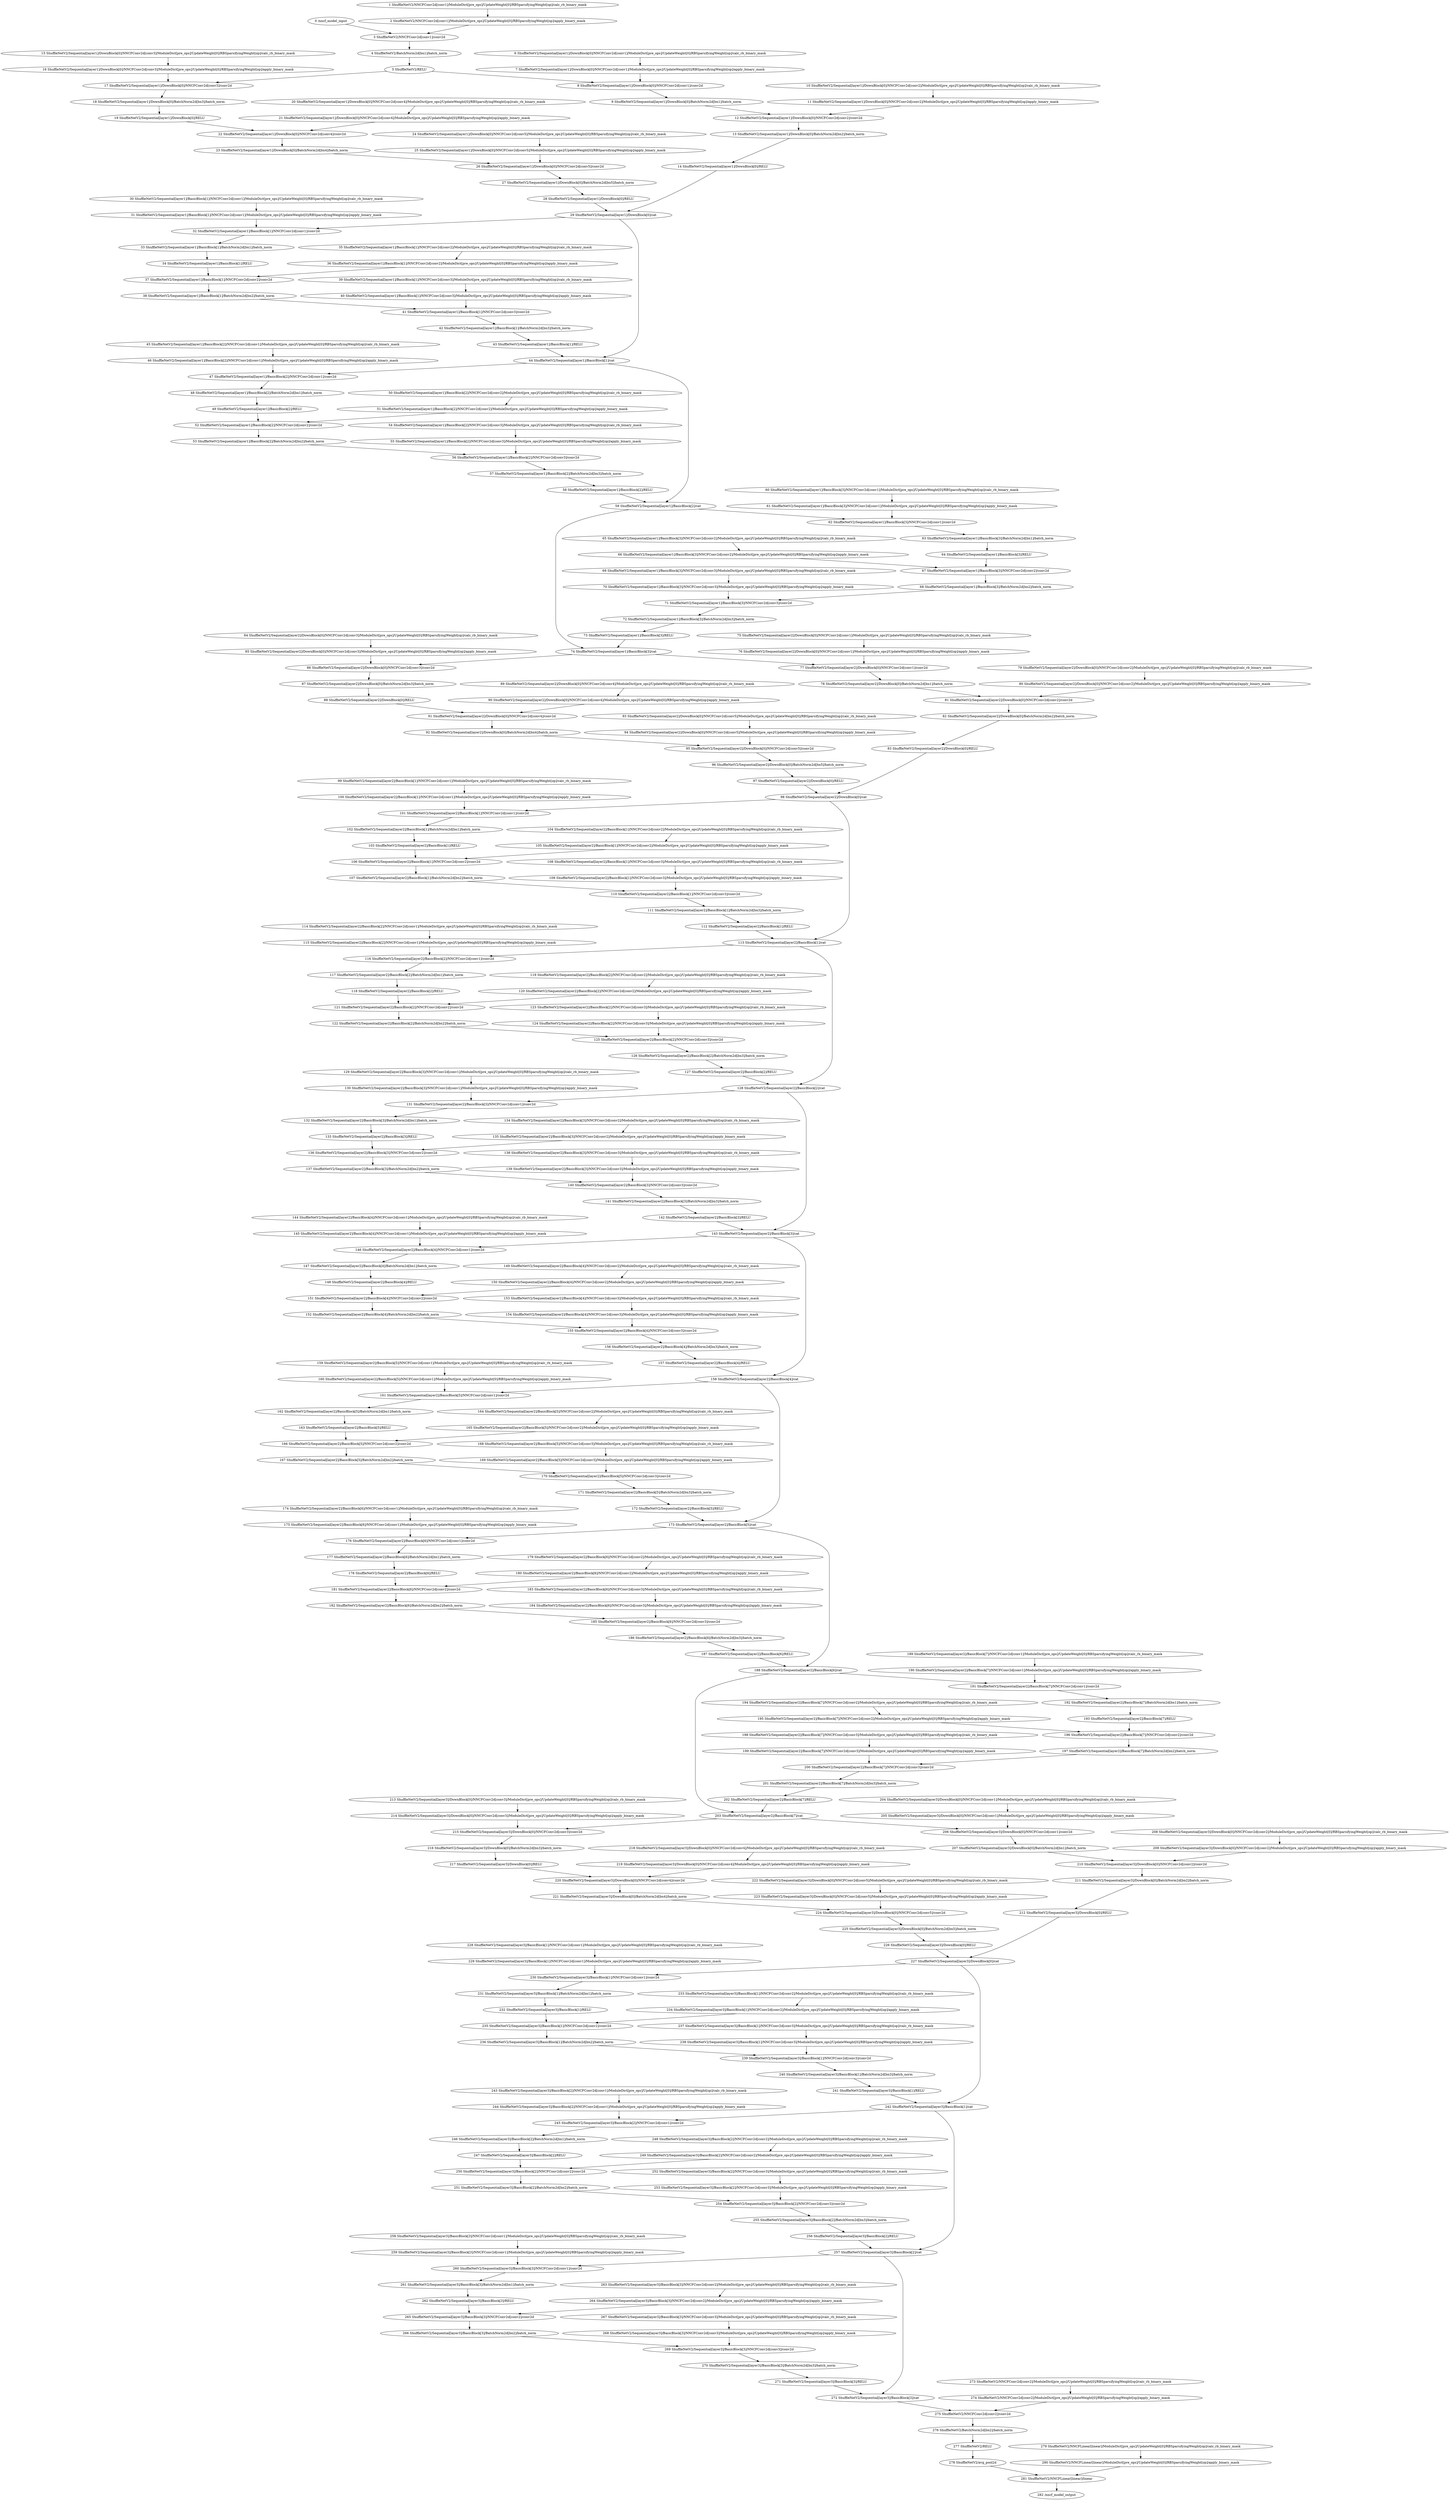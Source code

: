 strict digraph  {
"0 /nncf_model_input" [id=0, scope="", type=nncf_model_input];
"1 ShuffleNetV2/NNCFConv2d[conv1]/ModuleDict[pre_ops]/UpdateWeight[0]/RBSparsifyingWeight[op]/calc_rb_binary_mask" [id=1, scope="ShuffleNetV2/NNCFConv2d[conv1]/ModuleDict[pre_ops]/UpdateWeight[0]/RBSparsifyingWeight[op]", type=calc_rb_binary_mask];
"2 ShuffleNetV2/NNCFConv2d[conv1]/ModuleDict[pre_ops]/UpdateWeight[0]/RBSparsifyingWeight[op]/apply_binary_mask" [id=2, scope="ShuffleNetV2/NNCFConv2d[conv1]/ModuleDict[pre_ops]/UpdateWeight[0]/RBSparsifyingWeight[op]", type=apply_binary_mask];
"3 ShuffleNetV2/NNCFConv2d[conv1]/conv2d" [id=3, scope="ShuffleNetV2/NNCFConv2d[conv1]", type=conv2d];
"4 ShuffleNetV2/BatchNorm2d[bn1]/batch_norm" [id=4, scope="ShuffleNetV2/BatchNorm2d[bn1]", type=batch_norm];
"5 ShuffleNetV2/RELU" [id=5, scope=ShuffleNetV2, type=RELU];
"6 ShuffleNetV2/Sequential[layer1]/DownBlock[0]/NNCFConv2d[conv1]/ModuleDict[pre_ops]/UpdateWeight[0]/RBSparsifyingWeight[op]/calc_rb_binary_mask" [id=6, scope="ShuffleNetV2/Sequential[layer1]/DownBlock[0]/NNCFConv2d[conv1]/ModuleDict[pre_ops]/UpdateWeight[0]/RBSparsifyingWeight[op]", type=calc_rb_binary_mask];
"7 ShuffleNetV2/Sequential[layer1]/DownBlock[0]/NNCFConv2d[conv1]/ModuleDict[pre_ops]/UpdateWeight[0]/RBSparsifyingWeight[op]/apply_binary_mask" [id=7, scope="ShuffleNetV2/Sequential[layer1]/DownBlock[0]/NNCFConv2d[conv1]/ModuleDict[pre_ops]/UpdateWeight[0]/RBSparsifyingWeight[op]", type=apply_binary_mask];
"8 ShuffleNetV2/Sequential[layer1]/DownBlock[0]/NNCFConv2d[conv1]/conv2d" [id=8, scope="ShuffleNetV2/Sequential[layer1]/DownBlock[0]/NNCFConv2d[conv1]", type=conv2d];
"9 ShuffleNetV2/Sequential[layer1]/DownBlock[0]/BatchNorm2d[bn1]/batch_norm" [id=9, scope="ShuffleNetV2/Sequential[layer1]/DownBlock[0]/BatchNorm2d[bn1]", type=batch_norm];
"10 ShuffleNetV2/Sequential[layer1]/DownBlock[0]/NNCFConv2d[conv2]/ModuleDict[pre_ops]/UpdateWeight[0]/RBSparsifyingWeight[op]/calc_rb_binary_mask" [id=10, scope="ShuffleNetV2/Sequential[layer1]/DownBlock[0]/NNCFConv2d[conv2]/ModuleDict[pre_ops]/UpdateWeight[0]/RBSparsifyingWeight[op]", type=calc_rb_binary_mask];
"11 ShuffleNetV2/Sequential[layer1]/DownBlock[0]/NNCFConv2d[conv2]/ModuleDict[pre_ops]/UpdateWeight[0]/RBSparsifyingWeight[op]/apply_binary_mask" [id=11, scope="ShuffleNetV2/Sequential[layer1]/DownBlock[0]/NNCFConv2d[conv2]/ModuleDict[pre_ops]/UpdateWeight[0]/RBSparsifyingWeight[op]", type=apply_binary_mask];
"12 ShuffleNetV2/Sequential[layer1]/DownBlock[0]/NNCFConv2d[conv2]/conv2d" [id=12, scope="ShuffleNetV2/Sequential[layer1]/DownBlock[0]/NNCFConv2d[conv2]", type=conv2d];
"13 ShuffleNetV2/Sequential[layer1]/DownBlock[0]/BatchNorm2d[bn2]/batch_norm" [id=13, scope="ShuffleNetV2/Sequential[layer1]/DownBlock[0]/BatchNorm2d[bn2]", type=batch_norm];
"14 ShuffleNetV2/Sequential[layer1]/DownBlock[0]/RELU" [id=14, scope="ShuffleNetV2/Sequential[layer1]/DownBlock[0]", type=RELU];
"15 ShuffleNetV2/Sequential[layer1]/DownBlock[0]/NNCFConv2d[conv3]/ModuleDict[pre_ops]/UpdateWeight[0]/RBSparsifyingWeight[op]/calc_rb_binary_mask" [id=15, scope="ShuffleNetV2/Sequential[layer1]/DownBlock[0]/NNCFConv2d[conv3]/ModuleDict[pre_ops]/UpdateWeight[0]/RBSparsifyingWeight[op]", type=calc_rb_binary_mask];
"16 ShuffleNetV2/Sequential[layer1]/DownBlock[0]/NNCFConv2d[conv3]/ModuleDict[pre_ops]/UpdateWeight[0]/RBSparsifyingWeight[op]/apply_binary_mask" [id=16, scope="ShuffleNetV2/Sequential[layer1]/DownBlock[0]/NNCFConv2d[conv3]/ModuleDict[pre_ops]/UpdateWeight[0]/RBSparsifyingWeight[op]", type=apply_binary_mask];
"17 ShuffleNetV2/Sequential[layer1]/DownBlock[0]/NNCFConv2d[conv3]/conv2d" [id=17, scope="ShuffleNetV2/Sequential[layer1]/DownBlock[0]/NNCFConv2d[conv3]", type=conv2d];
"18 ShuffleNetV2/Sequential[layer1]/DownBlock[0]/BatchNorm2d[bn3]/batch_norm" [id=18, scope="ShuffleNetV2/Sequential[layer1]/DownBlock[0]/BatchNorm2d[bn3]", type=batch_norm];
"19 ShuffleNetV2/Sequential[layer1]/DownBlock[0]/RELU" [id=19, scope="ShuffleNetV2/Sequential[layer1]/DownBlock[0]", type=RELU];
"20 ShuffleNetV2/Sequential[layer1]/DownBlock[0]/NNCFConv2d[conv4]/ModuleDict[pre_ops]/UpdateWeight[0]/RBSparsifyingWeight[op]/calc_rb_binary_mask" [id=20, scope="ShuffleNetV2/Sequential[layer1]/DownBlock[0]/NNCFConv2d[conv4]/ModuleDict[pre_ops]/UpdateWeight[0]/RBSparsifyingWeight[op]", type=calc_rb_binary_mask];
"21 ShuffleNetV2/Sequential[layer1]/DownBlock[0]/NNCFConv2d[conv4]/ModuleDict[pre_ops]/UpdateWeight[0]/RBSparsifyingWeight[op]/apply_binary_mask" [id=21, scope="ShuffleNetV2/Sequential[layer1]/DownBlock[0]/NNCFConv2d[conv4]/ModuleDict[pre_ops]/UpdateWeight[0]/RBSparsifyingWeight[op]", type=apply_binary_mask];
"22 ShuffleNetV2/Sequential[layer1]/DownBlock[0]/NNCFConv2d[conv4]/conv2d" [id=22, scope="ShuffleNetV2/Sequential[layer1]/DownBlock[0]/NNCFConv2d[conv4]", type=conv2d];
"23 ShuffleNetV2/Sequential[layer1]/DownBlock[0]/BatchNorm2d[bn4]/batch_norm" [id=23, scope="ShuffleNetV2/Sequential[layer1]/DownBlock[0]/BatchNorm2d[bn4]", type=batch_norm];
"24 ShuffleNetV2/Sequential[layer1]/DownBlock[0]/NNCFConv2d[conv5]/ModuleDict[pre_ops]/UpdateWeight[0]/RBSparsifyingWeight[op]/calc_rb_binary_mask" [id=24, scope="ShuffleNetV2/Sequential[layer1]/DownBlock[0]/NNCFConv2d[conv5]/ModuleDict[pre_ops]/UpdateWeight[0]/RBSparsifyingWeight[op]", type=calc_rb_binary_mask];
"25 ShuffleNetV2/Sequential[layer1]/DownBlock[0]/NNCFConv2d[conv5]/ModuleDict[pre_ops]/UpdateWeight[0]/RBSparsifyingWeight[op]/apply_binary_mask" [id=25, scope="ShuffleNetV2/Sequential[layer1]/DownBlock[0]/NNCFConv2d[conv5]/ModuleDict[pre_ops]/UpdateWeight[0]/RBSparsifyingWeight[op]", type=apply_binary_mask];
"26 ShuffleNetV2/Sequential[layer1]/DownBlock[0]/NNCFConv2d[conv5]/conv2d" [id=26, scope="ShuffleNetV2/Sequential[layer1]/DownBlock[0]/NNCFConv2d[conv5]", type=conv2d];
"27 ShuffleNetV2/Sequential[layer1]/DownBlock[0]/BatchNorm2d[bn5]/batch_norm" [id=27, scope="ShuffleNetV2/Sequential[layer1]/DownBlock[0]/BatchNorm2d[bn5]", type=batch_norm];
"28 ShuffleNetV2/Sequential[layer1]/DownBlock[0]/RELU" [id=28, scope="ShuffleNetV2/Sequential[layer1]/DownBlock[0]", type=RELU];
"29 ShuffleNetV2/Sequential[layer1]/DownBlock[0]/cat" [id=29, scope="ShuffleNetV2/Sequential[layer1]/DownBlock[0]", type=cat];
"30 ShuffleNetV2/Sequential[layer1]/BasicBlock[1]/NNCFConv2d[conv1]/ModuleDict[pre_ops]/UpdateWeight[0]/RBSparsifyingWeight[op]/calc_rb_binary_mask" [id=30, scope="ShuffleNetV2/Sequential[layer1]/BasicBlock[1]/NNCFConv2d[conv1]/ModuleDict[pre_ops]/UpdateWeight[0]/RBSparsifyingWeight[op]", type=calc_rb_binary_mask];
"31 ShuffleNetV2/Sequential[layer1]/BasicBlock[1]/NNCFConv2d[conv1]/ModuleDict[pre_ops]/UpdateWeight[0]/RBSparsifyingWeight[op]/apply_binary_mask" [id=31, scope="ShuffleNetV2/Sequential[layer1]/BasicBlock[1]/NNCFConv2d[conv1]/ModuleDict[pre_ops]/UpdateWeight[0]/RBSparsifyingWeight[op]", type=apply_binary_mask];
"32 ShuffleNetV2/Sequential[layer1]/BasicBlock[1]/NNCFConv2d[conv1]/conv2d" [id=32, scope="ShuffleNetV2/Sequential[layer1]/BasicBlock[1]/NNCFConv2d[conv1]", type=conv2d];
"33 ShuffleNetV2/Sequential[layer1]/BasicBlock[1]/BatchNorm2d[bn1]/batch_norm" [id=33, scope="ShuffleNetV2/Sequential[layer1]/BasicBlock[1]/BatchNorm2d[bn1]", type=batch_norm];
"34 ShuffleNetV2/Sequential[layer1]/BasicBlock[1]/RELU" [id=34, scope="ShuffleNetV2/Sequential[layer1]/BasicBlock[1]", type=RELU];
"35 ShuffleNetV2/Sequential[layer1]/BasicBlock[1]/NNCFConv2d[conv2]/ModuleDict[pre_ops]/UpdateWeight[0]/RBSparsifyingWeight[op]/calc_rb_binary_mask" [id=35, scope="ShuffleNetV2/Sequential[layer1]/BasicBlock[1]/NNCFConv2d[conv2]/ModuleDict[pre_ops]/UpdateWeight[0]/RBSparsifyingWeight[op]", type=calc_rb_binary_mask];
"36 ShuffleNetV2/Sequential[layer1]/BasicBlock[1]/NNCFConv2d[conv2]/ModuleDict[pre_ops]/UpdateWeight[0]/RBSparsifyingWeight[op]/apply_binary_mask" [id=36, scope="ShuffleNetV2/Sequential[layer1]/BasicBlock[1]/NNCFConv2d[conv2]/ModuleDict[pre_ops]/UpdateWeight[0]/RBSparsifyingWeight[op]", type=apply_binary_mask];
"37 ShuffleNetV2/Sequential[layer1]/BasicBlock[1]/NNCFConv2d[conv2]/conv2d" [id=37, scope="ShuffleNetV2/Sequential[layer1]/BasicBlock[1]/NNCFConv2d[conv2]", type=conv2d];
"38 ShuffleNetV2/Sequential[layer1]/BasicBlock[1]/BatchNorm2d[bn2]/batch_norm" [id=38, scope="ShuffleNetV2/Sequential[layer1]/BasicBlock[1]/BatchNorm2d[bn2]", type=batch_norm];
"39 ShuffleNetV2/Sequential[layer1]/BasicBlock[1]/NNCFConv2d[conv3]/ModuleDict[pre_ops]/UpdateWeight[0]/RBSparsifyingWeight[op]/calc_rb_binary_mask" [id=39, scope="ShuffleNetV2/Sequential[layer1]/BasicBlock[1]/NNCFConv2d[conv3]/ModuleDict[pre_ops]/UpdateWeight[0]/RBSparsifyingWeight[op]", type=calc_rb_binary_mask];
"40 ShuffleNetV2/Sequential[layer1]/BasicBlock[1]/NNCFConv2d[conv3]/ModuleDict[pre_ops]/UpdateWeight[0]/RBSparsifyingWeight[op]/apply_binary_mask" [id=40, scope="ShuffleNetV2/Sequential[layer1]/BasicBlock[1]/NNCFConv2d[conv3]/ModuleDict[pre_ops]/UpdateWeight[0]/RBSparsifyingWeight[op]", type=apply_binary_mask];
"41 ShuffleNetV2/Sequential[layer1]/BasicBlock[1]/NNCFConv2d[conv3]/conv2d" [id=41, scope="ShuffleNetV2/Sequential[layer1]/BasicBlock[1]/NNCFConv2d[conv3]", type=conv2d];
"42 ShuffleNetV2/Sequential[layer1]/BasicBlock[1]/BatchNorm2d[bn3]/batch_norm" [id=42, scope="ShuffleNetV2/Sequential[layer1]/BasicBlock[1]/BatchNorm2d[bn3]", type=batch_norm];
"43 ShuffleNetV2/Sequential[layer1]/BasicBlock[1]/RELU" [id=43, scope="ShuffleNetV2/Sequential[layer1]/BasicBlock[1]", type=RELU];
"44 ShuffleNetV2/Sequential[layer1]/BasicBlock[1]/cat" [id=44, scope="ShuffleNetV2/Sequential[layer1]/BasicBlock[1]", type=cat];
"45 ShuffleNetV2/Sequential[layer1]/BasicBlock[2]/NNCFConv2d[conv1]/ModuleDict[pre_ops]/UpdateWeight[0]/RBSparsifyingWeight[op]/calc_rb_binary_mask" [id=45, scope="ShuffleNetV2/Sequential[layer1]/BasicBlock[2]/NNCFConv2d[conv1]/ModuleDict[pre_ops]/UpdateWeight[0]/RBSparsifyingWeight[op]", type=calc_rb_binary_mask];
"46 ShuffleNetV2/Sequential[layer1]/BasicBlock[2]/NNCFConv2d[conv1]/ModuleDict[pre_ops]/UpdateWeight[0]/RBSparsifyingWeight[op]/apply_binary_mask" [id=46, scope="ShuffleNetV2/Sequential[layer1]/BasicBlock[2]/NNCFConv2d[conv1]/ModuleDict[pre_ops]/UpdateWeight[0]/RBSparsifyingWeight[op]", type=apply_binary_mask];
"47 ShuffleNetV2/Sequential[layer1]/BasicBlock[2]/NNCFConv2d[conv1]/conv2d" [id=47, scope="ShuffleNetV2/Sequential[layer1]/BasicBlock[2]/NNCFConv2d[conv1]", type=conv2d];
"48 ShuffleNetV2/Sequential[layer1]/BasicBlock[2]/BatchNorm2d[bn1]/batch_norm" [id=48, scope="ShuffleNetV2/Sequential[layer1]/BasicBlock[2]/BatchNorm2d[bn1]", type=batch_norm];
"49 ShuffleNetV2/Sequential[layer1]/BasicBlock[2]/RELU" [id=49, scope="ShuffleNetV2/Sequential[layer1]/BasicBlock[2]", type=RELU];
"50 ShuffleNetV2/Sequential[layer1]/BasicBlock[2]/NNCFConv2d[conv2]/ModuleDict[pre_ops]/UpdateWeight[0]/RBSparsifyingWeight[op]/calc_rb_binary_mask" [id=50, scope="ShuffleNetV2/Sequential[layer1]/BasicBlock[2]/NNCFConv2d[conv2]/ModuleDict[pre_ops]/UpdateWeight[0]/RBSparsifyingWeight[op]", type=calc_rb_binary_mask];
"51 ShuffleNetV2/Sequential[layer1]/BasicBlock[2]/NNCFConv2d[conv2]/ModuleDict[pre_ops]/UpdateWeight[0]/RBSparsifyingWeight[op]/apply_binary_mask" [id=51, scope="ShuffleNetV2/Sequential[layer1]/BasicBlock[2]/NNCFConv2d[conv2]/ModuleDict[pre_ops]/UpdateWeight[0]/RBSparsifyingWeight[op]", type=apply_binary_mask];
"52 ShuffleNetV2/Sequential[layer1]/BasicBlock[2]/NNCFConv2d[conv2]/conv2d" [id=52, scope="ShuffleNetV2/Sequential[layer1]/BasicBlock[2]/NNCFConv2d[conv2]", type=conv2d];
"53 ShuffleNetV2/Sequential[layer1]/BasicBlock[2]/BatchNorm2d[bn2]/batch_norm" [id=53, scope="ShuffleNetV2/Sequential[layer1]/BasicBlock[2]/BatchNorm2d[bn2]", type=batch_norm];
"54 ShuffleNetV2/Sequential[layer1]/BasicBlock[2]/NNCFConv2d[conv3]/ModuleDict[pre_ops]/UpdateWeight[0]/RBSparsifyingWeight[op]/calc_rb_binary_mask" [id=54, scope="ShuffleNetV2/Sequential[layer1]/BasicBlock[2]/NNCFConv2d[conv3]/ModuleDict[pre_ops]/UpdateWeight[0]/RBSparsifyingWeight[op]", type=calc_rb_binary_mask];
"55 ShuffleNetV2/Sequential[layer1]/BasicBlock[2]/NNCFConv2d[conv3]/ModuleDict[pre_ops]/UpdateWeight[0]/RBSparsifyingWeight[op]/apply_binary_mask" [id=55, scope="ShuffleNetV2/Sequential[layer1]/BasicBlock[2]/NNCFConv2d[conv3]/ModuleDict[pre_ops]/UpdateWeight[0]/RBSparsifyingWeight[op]", type=apply_binary_mask];
"56 ShuffleNetV2/Sequential[layer1]/BasicBlock[2]/NNCFConv2d[conv3]/conv2d" [id=56, scope="ShuffleNetV2/Sequential[layer1]/BasicBlock[2]/NNCFConv2d[conv3]", type=conv2d];
"57 ShuffleNetV2/Sequential[layer1]/BasicBlock[2]/BatchNorm2d[bn3]/batch_norm" [id=57, scope="ShuffleNetV2/Sequential[layer1]/BasicBlock[2]/BatchNorm2d[bn3]", type=batch_norm];
"58 ShuffleNetV2/Sequential[layer1]/BasicBlock[2]/RELU" [id=58, scope="ShuffleNetV2/Sequential[layer1]/BasicBlock[2]", type=RELU];
"59 ShuffleNetV2/Sequential[layer1]/BasicBlock[2]/cat" [id=59, scope="ShuffleNetV2/Sequential[layer1]/BasicBlock[2]", type=cat];
"60 ShuffleNetV2/Sequential[layer1]/BasicBlock[3]/NNCFConv2d[conv1]/ModuleDict[pre_ops]/UpdateWeight[0]/RBSparsifyingWeight[op]/calc_rb_binary_mask" [id=60, scope="ShuffleNetV2/Sequential[layer1]/BasicBlock[3]/NNCFConv2d[conv1]/ModuleDict[pre_ops]/UpdateWeight[0]/RBSparsifyingWeight[op]", type=calc_rb_binary_mask];
"61 ShuffleNetV2/Sequential[layer1]/BasicBlock[3]/NNCFConv2d[conv1]/ModuleDict[pre_ops]/UpdateWeight[0]/RBSparsifyingWeight[op]/apply_binary_mask" [id=61, scope="ShuffleNetV2/Sequential[layer1]/BasicBlock[3]/NNCFConv2d[conv1]/ModuleDict[pre_ops]/UpdateWeight[0]/RBSparsifyingWeight[op]", type=apply_binary_mask];
"62 ShuffleNetV2/Sequential[layer1]/BasicBlock[3]/NNCFConv2d[conv1]/conv2d" [id=62, scope="ShuffleNetV2/Sequential[layer1]/BasicBlock[3]/NNCFConv2d[conv1]", type=conv2d];
"63 ShuffleNetV2/Sequential[layer1]/BasicBlock[3]/BatchNorm2d[bn1]/batch_norm" [id=63, scope="ShuffleNetV2/Sequential[layer1]/BasicBlock[3]/BatchNorm2d[bn1]", type=batch_norm];
"64 ShuffleNetV2/Sequential[layer1]/BasicBlock[3]/RELU" [id=64, scope="ShuffleNetV2/Sequential[layer1]/BasicBlock[3]", type=RELU];
"65 ShuffleNetV2/Sequential[layer1]/BasicBlock[3]/NNCFConv2d[conv2]/ModuleDict[pre_ops]/UpdateWeight[0]/RBSparsifyingWeight[op]/calc_rb_binary_mask" [id=65, scope="ShuffleNetV2/Sequential[layer1]/BasicBlock[3]/NNCFConv2d[conv2]/ModuleDict[pre_ops]/UpdateWeight[0]/RBSparsifyingWeight[op]", type=calc_rb_binary_mask];
"66 ShuffleNetV2/Sequential[layer1]/BasicBlock[3]/NNCFConv2d[conv2]/ModuleDict[pre_ops]/UpdateWeight[0]/RBSparsifyingWeight[op]/apply_binary_mask" [id=66, scope="ShuffleNetV2/Sequential[layer1]/BasicBlock[3]/NNCFConv2d[conv2]/ModuleDict[pre_ops]/UpdateWeight[0]/RBSparsifyingWeight[op]", type=apply_binary_mask];
"67 ShuffleNetV2/Sequential[layer1]/BasicBlock[3]/NNCFConv2d[conv2]/conv2d" [id=67, scope="ShuffleNetV2/Sequential[layer1]/BasicBlock[3]/NNCFConv2d[conv2]", type=conv2d];
"68 ShuffleNetV2/Sequential[layer1]/BasicBlock[3]/BatchNorm2d[bn2]/batch_norm" [id=68, scope="ShuffleNetV2/Sequential[layer1]/BasicBlock[3]/BatchNorm2d[bn2]", type=batch_norm];
"69 ShuffleNetV2/Sequential[layer1]/BasicBlock[3]/NNCFConv2d[conv3]/ModuleDict[pre_ops]/UpdateWeight[0]/RBSparsifyingWeight[op]/calc_rb_binary_mask" [id=69, scope="ShuffleNetV2/Sequential[layer1]/BasicBlock[3]/NNCFConv2d[conv3]/ModuleDict[pre_ops]/UpdateWeight[0]/RBSparsifyingWeight[op]", type=calc_rb_binary_mask];
"70 ShuffleNetV2/Sequential[layer1]/BasicBlock[3]/NNCFConv2d[conv3]/ModuleDict[pre_ops]/UpdateWeight[0]/RBSparsifyingWeight[op]/apply_binary_mask" [id=70, scope="ShuffleNetV2/Sequential[layer1]/BasicBlock[3]/NNCFConv2d[conv3]/ModuleDict[pre_ops]/UpdateWeight[0]/RBSparsifyingWeight[op]", type=apply_binary_mask];
"71 ShuffleNetV2/Sequential[layer1]/BasicBlock[3]/NNCFConv2d[conv3]/conv2d" [id=71, scope="ShuffleNetV2/Sequential[layer1]/BasicBlock[3]/NNCFConv2d[conv3]", type=conv2d];
"72 ShuffleNetV2/Sequential[layer1]/BasicBlock[3]/BatchNorm2d[bn3]/batch_norm" [id=72, scope="ShuffleNetV2/Sequential[layer1]/BasicBlock[3]/BatchNorm2d[bn3]", type=batch_norm];
"73 ShuffleNetV2/Sequential[layer1]/BasicBlock[3]/RELU" [id=73, scope="ShuffleNetV2/Sequential[layer1]/BasicBlock[3]", type=RELU];
"74 ShuffleNetV2/Sequential[layer1]/BasicBlock[3]/cat" [id=74, scope="ShuffleNetV2/Sequential[layer1]/BasicBlock[3]", type=cat];
"75 ShuffleNetV2/Sequential[layer2]/DownBlock[0]/NNCFConv2d[conv1]/ModuleDict[pre_ops]/UpdateWeight[0]/RBSparsifyingWeight[op]/calc_rb_binary_mask" [id=75, scope="ShuffleNetV2/Sequential[layer2]/DownBlock[0]/NNCFConv2d[conv1]/ModuleDict[pre_ops]/UpdateWeight[0]/RBSparsifyingWeight[op]", type=calc_rb_binary_mask];
"76 ShuffleNetV2/Sequential[layer2]/DownBlock[0]/NNCFConv2d[conv1]/ModuleDict[pre_ops]/UpdateWeight[0]/RBSparsifyingWeight[op]/apply_binary_mask" [id=76, scope="ShuffleNetV2/Sequential[layer2]/DownBlock[0]/NNCFConv2d[conv1]/ModuleDict[pre_ops]/UpdateWeight[0]/RBSparsifyingWeight[op]", type=apply_binary_mask];
"77 ShuffleNetV2/Sequential[layer2]/DownBlock[0]/NNCFConv2d[conv1]/conv2d" [id=77, scope="ShuffleNetV2/Sequential[layer2]/DownBlock[0]/NNCFConv2d[conv1]", type=conv2d];
"78 ShuffleNetV2/Sequential[layer2]/DownBlock[0]/BatchNorm2d[bn1]/batch_norm" [id=78, scope="ShuffleNetV2/Sequential[layer2]/DownBlock[0]/BatchNorm2d[bn1]", type=batch_norm];
"79 ShuffleNetV2/Sequential[layer2]/DownBlock[0]/NNCFConv2d[conv2]/ModuleDict[pre_ops]/UpdateWeight[0]/RBSparsifyingWeight[op]/calc_rb_binary_mask" [id=79, scope="ShuffleNetV2/Sequential[layer2]/DownBlock[0]/NNCFConv2d[conv2]/ModuleDict[pre_ops]/UpdateWeight[0]/RBSparsifyingWeight[op]", type=calc_rb_binary_mask];
"80 ShuffleNetV2/Sequential[layer2]/DownBlock[0]/NNCFConv2d[conv2]/ModuleDict[pre_ops]/UpdateWeight[0]/RBSparsifyingWeight[op]/apply_binary_mask" [id=80, scope="ShuffleNetV2/Sequential[layer2]/DownBlock[0]/NNCFConv2d[conv2]/ModuleDict[pre_ops]/UpdateWeight[0]/RBSparsifyingWeight[op]", type=apply_binary_mask];
"81 ShuffleNetV2/Sequential[layer2]/DownBlock[0]/NNCFConv2d[conv2]/conv2d" [id=81, scope="ShuffleNetV2/Sequential[layer2]/DownBlock[0]/NNCFConv2d[conv2]", type=conv2d];
"82 ShuffleNetV2/Sequential[layer2]/DownBlock[0]/BatchNorm2d[bn2]/batch_norm" [id=82, scope="ShuffleNetV2/Sequential[layer2]/DownBlock[0]/BatchNorm2d[bn2]", type=batch_norm];
"83 ShuffleNetV2/Sequential[layer2]/DownBlock[0]/RELU" [id=83, scope="ShuffleNetV2/Sequential[layer2]/DownBlock[0]", type=RELU];
"84 ShuffleNetV2/Sequential[layer2]/DownBlock[0]/NNCFConv2d[conv3]/ModuleDict[pre_ops]/UpdateWeight[0]/RBSparsifyingWeight[op]/calc_rb_binary_mask" [id=84, scope="ShuffleNetV2/Sequential[layer2]/DownBlock[0]/NNCFConv2d[conv3]/ModuleDict[pre_ops]/UpdateWeight[0]/RBSparsifyingWeight[op]", type=calc_rb_binary_mask];
"85 ShuffleNetV2/Sequential[layer2]/DownBlock[0]/NNCFConv2d[conv3]/ModuleDict[pre_ops]/UpdateWeight[0]/RBSparsifyingWeight[op]/apply_binary_mask" [id=85, scope="ShuffleNetV2/Sequential[layer2]/DownBlock[0]/NNCFConv2d[conv3]/ModuleDict[pre_ops]/UpdateWeight[0]/RBSparsifyingWeight[op]", type=apply_binary_mask];
"86 ShuffleNetV2/Sequential[layer2]/DownBlock[0]/NNCFConv2d[conv3]/conv2d" [id=86, scope="ShuffleNetV2/Sequential[layer2]/DownBlock[0]/NNCFConv2d[conv3]", type=conv2d];
"87 ShuffleNetV2/Sequential[layer2]/DownBlock[0]/BatchNorm2d[bn3]/batch_norm" [id=87, scope="ShuffleNetV2/Sequential[layer2]/DownBlock[0]/BatchNorm2d[bn3]", type=batch_norm];
"88 ShuffleNetV2/Sequential[layer2]/DownBlock[0]/RELU" [id=88, scope="ShuffleNetV2/Sequential[layer2]/DownBlock[0]", type=RELU];
"89 ShuffleNetV2/Sequential[layer2]/DownBlock[0]/NNCFConv2d[conv4]/ModuleDict[pre_ops]/UpdateWeight[0]/RBSparsifyingWeight[op]/calc_rb_binary_mask" [id=89, scope="ShuffleNetV2/Sequential[layer2]/DownBlock[0]/NNCFConv2d[conv4]/ModuleDict[pre_ops]/UpdateWeight[0]/RBSparsifyingWeight[op]", type=calc_rb_binary_mask];
"90 ShuffleNetV2/Sequential[layer2]/DownBlock[0]/NNCFConv2d[conv4]/ModuleDict[pre_ops]/UpdateWeight[0]/RBSparsifyingWeight[op]/apply_binary_mask" [id=90, scope="ShuffleNetV2/Sequential[layer2]/DownBlock[0]/NNCFConv2d[conv4]/ModuleDict[pre_ops]/UpdateWeight[0]/RBSparsifyingWeight[op]", type=apply_binary_mask];
"91 ShuffleNetV2/Sequential[layer2]/DownBlock[0]/NNCFConv2d[conv4]/conv2d" [id=91, scope="ShuffleNetV2/Sequential[layer2]/DownBlock[0]/NNCFConv2d[conv4]", type=conv2d];
"92 ShuffleNetV2/Sequential[layer2]/DownBlock[0]/BatchNorm2d[bn4]/batch_norm" [id=92, scope="ShuffleNetV2/Sequential[layer2]/DownBlock[0]/BatchNorm2d[bn4]", type=batch_norm];
"93 ShuffleNetV2/Sequential[layer2]/DownBlock[0]/NNCFConv2d[conv5]/ModuleDict[pre_ops]/UpdateWeight[0]/RBSparsifyingWeight[op]/calc_rb_binary_mask" [id=93, scope="ShuffleNetV2/Sequential[layer2]/DownBlock[0]/NNCFConv2d[conv5]/ModuleDict[pre_ops]/UpdateWeight[0]/RBSparsifyingWeight[op]", type=calc_rb_binary_mask];
"94 ShuffleNetV2/Sequential[layer2]/DownBlock[0]/NNCFConv2d[conv5]/ModuleDict[pre_ops]/UpdateWeight[0]/RBSparsifyingWeight[op]/apply_binary_mask" [id=94, scope="ShuffleNetV2/Sequential[layer2]/DownBlock[0]/NNCFConv2d[conv5]/ModuleDict[pre_ops]/UpdateWeight[0]/RBSparsifyingWeight[op]", type=apply_binary_mask];
"95 ShuffleNetV2/Sequential[layer2]/DownBlock[0]/NNCFConv2d[conv5]/conv2d" [id=95, scope="ShuffleNetV2/Sequential[layer2]/DownBlock[0]/NNCFConv2d[conv5]", type=conv2d];
"96 ShuffleNetV2/Sequential[layer2]/DownBlock[0]/BatchNorm2d[bn5]/batch_norm" [id=96, scope="ShuffleNetV2/Sequential[layer2]/DownBlock[0]/BatchNorm2d[bn5]", type=batch_norm];
"97 ShuffleNetV2/Sequential[layer2]/DownBlock[0]/RELU" [id=97, scope="ShuffleNetV2/Sequential[layer2]/DownBlock[0]", type=RELU];
"98 ShuffleNetV2/Sequential[layer2]/DownBlock[0]/cat" [id=98, scope="ShuffleNetV2/Sequential[layer2]/DownBlock[0]", type=cat];
"99 ShuffleNetV2/Sequential[layer2]/BasicBlock[1]/NNCFConv2d[conv1]/ModuleDict[pre_ops]/UpdateWeight[0]/RBSparsifyingWeight[op]/calc_rb_binary_mask" [id=99, scope="ShuffleNetV2/Sequential[layer2]/BasicBlock[1]/NNCFConv2d[conv1]/ModuleDict[pre_ops]/UpdateWeight[0]/RBSparsifyingWeight[op]", type=calc_rb_binary_mask];
"100 ShuffleNetV2/Sequential[layer2]/BasicBlock[1]/NNCFConv2d[conv1]/ModuleDict[pre_ops]/UpdateWeight[0]/RBSparsifyingWeight[op]/apply_binary_mask" [id=100, scope="ShuffleNetV2/Sequential[layer2]/BasicBlock[1]/NNCFConv2d[conv1]/ModuleDict[pre_ops]/UpdateWeight[0]/RBSparsifyingWeight[op]", type=apply_binary_mask];
"101 ShuffleNetV2/Sequential[layer2]/BasicBlock[1]/NNCFConv2d[conv1]/conv2d" [id=101, scope="ShuffleNetV2/Sequential[layer2]/BasicBlock[1]/NNCFConv2d[conv1]", type=conv2d];
"102 ShuffleNetV2/Sequential[layer2]/BasicBlock[1]/BatchNorm2d[bn1]/batch_norm" [id=102, scope="ShuffleNetV2/Sequential[layer2]/BasicBlock[1]/BatchNorm2d[bn1]", type=batch_norm];
"103 ShuffleNetV2/Sequential[layer2]/BasicBlock[1]/RELU" [id=103, scope="ShuffleNetV2/Sequential[layer2]/BasicBlock[1]", type=RELU];
"104 ShuffleNetV2/Sequential[layer2]/BasicBlock[1]/NNCFConv2d[conv2]/ModuleDict[pre_ops]/UpdateWeight[0]/RBSparsifyingWeight[op]/calc_rb_binary_mask" [id=104, scope="ShuffleNetV2/Sequential[layer2]/BasicBlock[1]/NNCFConv2d[conv2]/ModuleDict[pre_ops]/UpdateWeight[0]/RBSparsifyingWeight[op]", type=calc_rb_binary_mask];
"105 ShuffleNetV2/Sequential[layer2]/BasicBlock[1]/NNCFConv2d[conv2]/ModuleDict[pre_ops]/UpdateWeight[0]/RBSparsifyingWeight[op]/apply_binary_mask" [id=105, scope="ShuffleNetV2/Sequential[layer2]/BasicBlock[1]/NNCFConv2d[conv2]/ModuleDict[pre_ops]/UpdateWeight[0]/RBSparsifyingWeight[op]", type=apply_binary_mask];
"106 ShuffleNetV2/Sequential[layer2]/BasicBlock[1]/NNCFConv2d[conv2]/conv2d" [id=106, scope="ShuffleNetV2/Sequential[layer2]/BasicBlock[1]/NNCFConv2d[conv2]", type=conv2d];
"107 ShuffleNetV2/Sequential[layer2]/BasicBlock[1]/BatchNorm2d[bn2]/batch_norm" [id=107, scope="ShuffleNetV2/Sequential[layer2]/BasicBlock[1]/BatchNorm2d[bn2]", type=batch_norm];
"108 ShuffleNetV2/Sequential[layer2]/BasicBlock[1]/NNCFConv2d[conv3]/ModuleDict[pre_ops]/UpdateWeight[0]/RBSparsifyingWeight[op]/calc_rb_binary_mask" [id=108, scope="ShuffleNetV2/Sequential[layer2]/BasicBlock[1]/NNCFConv2d[conv3]/ModuleDict[pre_ops]/UpdateWeight[0]/RBSparsifyingWeight[op]", type=calc_rb_binary_mask];
"109 ShuffleNetV2/Sequential[layer2]/BasicBlock[1]/NNCFConv2d[conv3]/ModuleDict[pre_ops]/UpdateWeight[0]/RBSparsifyingWeight[op]/apply_binary_mask" [id=109, scope="ShuffleNetV2/Sequential[layer2]/BasicBlock[1]/NNCFConv2d[conv3]/ModuleDict[pre_ops]/UpdateWeight[0]/RBSparsifyingWeight[op]", type=apply_binary_mask];
"110 ShuffleNetV2/Sequential[layer2]/BasicBlock[1]/NNCFConv2d[conv3]/conv2d" [id=110, scope="ShuffleNetV2/Sequential[layer2]/BasicBlock[1]/NNCFConv2d[conv3]", type=conv2d];
"111 ShuffleNetV2/Sequential[layer2]/BasicBlock[1]/BatchNorm2d[bn3]/batch_norm" [id=111, scope="ShuffleNetV2/Sequential[layer2]/BasicBlock[1]/BatchNorm2d[bn3]", type=batch_norm];
"112 ShuffleNetV2/Sequential[layer2]/BasicBlock[1]/RELU" [id=112, scope="ShuffleNetV2/Sequential[layer2]/BasicBlock[1]", type=RELU];
"113 ShuffleNetV2/Sequential[layer2]/BasicBlock[1]/cat" [id=113, scope="ShuffleNetV2/Sequential[layer2]/BasicBlock[1]", type=cat];
"114 ShuffleNetV2/Sequential[layer2]/BasicBlock[2]/NNCFConv2d[conv1]/ModuleDict[pre_ops]/UpdateWeight[0]/RBSparsifyingWeight[op]/calc_rb_binary_mask" [id=114, scope="ShuffleNetV2/Sequential[layer2]/BasicBlock[2]/NNCFConv2d[conv1]/ModuleDict[pre_ops]/UpdateWeight[0]/RBSparsifyingWeight[op]", type=calc_rb_binary_mask];
"115 ShuffleNetV2/Sequential[layer2]/BasicBlock[2]/NNCFConv2d[conv1]/ModuleDict[pre_ops]/UpdateWeight[0]/RBSparsifyingWeight[op]/apply_binary_mask" [id=115, scope="ShuffleNetV2/Sequential[layer2]/BasicBlock[2]/NNCFConv2d[conv1]/ModuleDict[pre_ops]/UpdateWeight[0]/RBSparsifyingWeight[op]", type=apply_binary_mask];
"116 ShuffleNetV2/Sequential[layer2]/BasicBlock[2]/NNCFConv2d[conv1]/conv2d" [id=116, scope="ShuffleNetV2/Sequential[layer2]/BasicBlock[2]/NNCFConv2d[conv1]", type=conv2d];
"117 ShuffleNetV2/Sequential[layer2]/BasicBlock[2]/BatchNorm2d[bn1]/batch_norm" [id=117, scope="ShuffleNetV2/Sequential[layer2]/BasicBlock[2]/BatchNorm2d[bn1]", type=batch_norm];
"118 ShuffleNetV2/Sequential[layer2]/BasicBlock[2]/RELU" [id=118, scope="ShuffleNetV2/Sequential[layer2]/BasicBlock[2]", type=RELU];
"119 ShuffleNetV2/Sequential[layer2]/BasicBlock[2]/NNCFConv2d[conv2]/ModuleDict[pre_ops]/UpdateWeight[0]/RBSparsifyingWeight[op]/calc_rb_binary_mask" [id=119, scope="ShuffleNetV2/Sequential[layer2]/BasicBlock[2]/NNCFConv2d[conv2]/ModuleDict[pre_ops]/UpdateWeight[0]/RBSparsifyingWeight[op]", type=calc_rb_binary_mask];
"120 ShuffleNetV2/Sequential[layer2]/BasicBlock[2]/NNCFConv2d[conv2]/ModuleDict[pre_ops]/UpdateWeight[0]/RBSparsifyingWeight[op]/apply_binary_mask" [id=120, scope="ShuffleNetV2/Sequential[layer2]/BasicBlock[2]/NNCFConv2d[conv2]/ModuleDict[pre_ops]/UpdateWeight[0]/RBSparsifyingWeight[op]", type=apply_binary_mask];
"121 ShuffleNetV2/Sequential[layer2]/BasicBlock[2]/NNCFConv2d[conv2]/conv2d" [id=121, scope="ShuffleNetV2/Sequential[layer2]/BasicBlock[2]/NNCFConv2d[conv2]", type=conv2d];
"122 ShuffleNetV2/Sequential[layer2]/BasicBlock[2]/BatchNorm2d[bn2]/batch_norm" [id=122, scope="ShuffleNetV2/Sequential[layer2]/BasicBlock[2]/BatchNorm2d[bn2]", type=batch_norm];
"123 ShuffleNetV2/Sequential[layer2]/BasicBlock[2]/NNCFConv2d[conv3]/ModuleDict[pre_ops]/UpdateWeight[0]/RBSparsifyingWeight[op]/calc_rb_binary_mask" [id=123, scope="ShuffleNetV2/Sequential[layer2]/BasicBlock[2]/NNCFConv2d[conv3]/ModuleDict[pre_ops]/UpdateWeight[0]/RBSparsifyingWeight[op]", type=calc_rb_binary_mask];
"124 ShuffleNetV2/Sequential[layer2]/BasicBlock[2]/NNCFConv2d[conv3]/ModuleDict[pre_ops]/UpdateWeight[0]/RBSparsifyingWeight[op]/apply_binary_mask" [id=124, scope="ShuffleNetV2/Sequential[layer2]/BasicBlock[2]/NNCFConv2d[conv3]/ModuleDict[pre_ops]/UpdateWeight[0]/RBSparsifyingWeight[op]", type=apply_binary_mask];
"125 ShuffleNetV2/Sequential[layer2]/BasicBlock[2]/NNCFConv2d[conv3]/conv2d" [id=125, scope="ShuffleNetV2/Sequential[layer2]/BasicBlock[2]/NNCFConv2d[conv3]", type=conv2d];
"126 ShuffleNetV2/Sequential[layer2]/BasicBlock[2]/BatchNorm2d[bn3]/batch_norm" [id=126, scope="ShuffleNetV2/Sequential[layer2]/BasicBlock[2]/BatchNorm2d[bn3]", type=batch_norm];
"127 ShuffleNetV2/Sequential[layer2]/BasicBlock[2]/RELU" [id=127, scope="ShuffleNetV2/Sequential[layer2]/BasicBlock[2]", type=RELU];
"128 ShuffleNetV2/Sequential[layer2]/BasicBlock[2]/cat" [id=128, scope="ShuffleNetV2/Sequential[layer2]/BasicBlock[2]", type=cat];
"129 ShuffleNetV2/Sequential[layer2]/BasicBlock[3]/NNCFConv2d[conv1]/ModuleDict[pre_ops]/UpdateWeight[0]/RBSparsifyingWeight[op]/calc_rb_binary_mask" [id=129, scope="ShuffleNetV2/Sequential[layer2]/BasicBlock[3]/NNCFConv2d[conv1]/ModuleDict[pre_ops]/UpdateWeight[0]/RBSparsifyingWeight[op]", type=calc_rb_binary_mask];
"130 ShuffleNetV2/Sequential[layer2]/BasicBlock[3]/NNCFConv2d[conv1]/ModuleDict[pre_ops]/UpdateWeight[0]/RBSparsifyingWeight[op]/apply_binary_mask" [id=130, scope="ShuffleNetV2/Sequential[layer2]/BasicBlock[3]/NNCFConv2d[conv1]/ModuleDict[pre_ops]/UpdateWeight[0]/RBSparsifyingWeight[op]", type=apply_binary_mask];
"131 ShuffleNetV2/Sequential[layer2]/BasicBlock[3]/NNCFConv2d[conv1]/conv2d" [id=131, scope="ShuffleNetV2/Sequential[layer2]/BasicBlock[3]/NNCFConv2d[conv1]", type=conv2d];
"132 ShuffleNetV2/Sequential[layer2]/BasicBlock[3]/BatchNorm2d[bn1]/batch_norm" [id=132, scope="ShuffleNetV2/Sequential[layer2]/BasicBlock[3]/BatchNorm2d[bn1]", type=batch_norm];
"133 ShuffleNetV2/Sequential[layer2]/BasicBlock[3]/RELU" [id=133, scope="ShuffleNetV2/Sequential[layer2]/BasicBlock[3]", type=RELU];
"134 ShuffleNetV2/Sequential[layer2]/BasicBlock[3]/NNCFConv2d[conv2]/ModuleDict[pre_ops]/UpdateWeight[0]/RBSparsifyingWeight[op]/calc_rb_binary_mask" [id=134, scope="ShuffleNetV2/Sequential[layer2]/BasicBlock[3]/NNCFConv2d[conv2]/ModuleDict[pre_ops]/UpdateWeight[0]/RBSparsifyingWeight[op]", type=calc_rb_binary_mask];
"135 ShuffleNetV2/Sequential[layer2]/BasicBlock[3]/NNCFConv2d[conv2]/ModuleDict[pre_ops]/UpdateWeight[0]/RBSparsifyingWeight[op]/apply_binary_mask" [id=135, scope="ShuffleNetV2/Sequential[layer2]/BasicBlock[3]/NNCFConv2d[conv2]/ModuleDict[pre_ops]/UpdateWeight[0]/RBSparsifyingWeight[op]", type=apply_binary_mask];
"136 ShuffleNetV2/Sequential[layer2]/BasicBlock[3]/NNCFConv2d[conv2]/conv2d" [id=136, scope="ShuffleNetV2/Sequential[layer2]/BasicBlock[3]/NNCFConv2d[conv2]", type=conv2d];
"137 ShuffleNetV2/Sequential[layer2]/BasicBlock[3]/BatchNorm2d[bn2]/batch_norm" [id=137, scope="ShuffleNetV2/Sequential[layer2]/BasicBlock[3]/BatchNorm2d[bn2]", type=batch_norm];
"138 ShuffleNetV2/Sequential[layer2]/BasicBlock[3]/NNCFConv2d[conv3]/ModuleDict[pre_ops]/UpdateWeight[0]/RBSparsifyingWeight[op]/calc_rb_binary_mask" [id=138, scope="ShuffleNetV2/Sequential[layer2]/BasicBlock[3]/NNCFConv2d[conv3]/ModuleDict[pre_ops]/UpdateWeight[0]/RBSparsifyingWeight[op]", type=calc_rb_binary_mask];
"139 ShuffleNetV2/Sequential[layer2]/BasicBlock[3]/NNCFConv2d[conv3]/ModuleDict[pre_ops]/UpdateWeight[0]/RBSparsifyingWeight[op]/apply_binary_mask" [id=139, scope="ShuffleNetV2/Sequential[layer2]/BasicBlock[3]/NNCFConv2d[conv3]/ModuleDict[pre_ops]/UpdateWeight[0]/RBSparsifyingWeight[op]", type=apply_binary_mask];
"140 ShuffleNetV2/Sequential[layer2]/BasicBlock[3]/NNCFConv2d[conv3]/conv2d" [id=140, scope="ShuffleNetV2/Sequential[layer2]/BasicBlock[3]/NNCFConv2d[conv3]", type=conv2d];
"141 ShuffleNetV2/Sequential[layer2]/BasicBlock[3]/BatchNorm2d[bn3]/batch_norm" [id=141, scope="ShuffleNetV2/Sequential[layer2]/BasicBlock[3]/BatchNorm2d[bn3]", type=batch_norm];
"142 ShuffleNetV2/Sequential[layer2]/BasicBlock[3]/RELU" [id=142, scope="ShuffleNetV2/Sequential[layer2]/BasicBlock[3]", type=RELU];
"143 ShuffleNetV2/Sequential[layer2]/BasicBlock[3]/cat" [id=143, scope="ShuffleNetV2/Sequential[layer2]/BasicBlock[3]", type=cat];
"144 ShuffleNetV2/Sequential[layer2]/BasicBlock[4]/NNCFConv2d[conv1]/ModuleDict[pre_ops]/UpdateWeight[0]/RBSparsifyingWeight[op]/calc_rb_binary_mask" [id=144, scope="ShuffleNetV2/Sequential[layer2]/BasicBlock[4]/NNCFConv2d[conv1]/ModuleDict[pre_ops]/UpdateWeight[0]/RBSparsifyingWeight[op]", type=calc_rb_binary_mask];
"145 ShuffleNetV2/Sequential[layer2]/BasicBlock[4]/NNCFConv2d[conv1]/ModuleDict[pre_ops]/UpdateWeight[0]/RBSparsifyingWeight[op]/apply_binary_mask" [id=145, scope="ShuffleNetV2/Sequential[layer2]/BasicBlock[4]/NNCFConv2d[conv1]/ModuleDict[pre_ops]/UpdateWeight[0]/RBSparsifyingWeight[op]", type=apply_binary_mask];
"146 ShuffleNetV2/Sequential[layer2]/BasicBlock[4]/NNCFConv2d[conv1]/conv2d" [id=146, scope="ShuffleNetV2/Sequential[layer2]/BasicBlock[4]/NNCFConv2d[conv1]", type=conv2d];
"147 ShuffleNetV2/Sequential[layer2]/BasicBlock[4]/BatchNorm2d[bn1]/batch_norm" [id=147, scope="ShuffleNetV2/Sequential[layer2]/BasicBlock[4]/BatchNorm2d[bn1]", type=batch_norm];
"148 ShuffleNetV2/Sequential[layer2]/BasicBlock[4]/RELU" [id=148, scope="ShuffleNetV2/Sequential[layer2]/BasicBlock[4]", type=RELU];
"149 ShuffleNetV2/Sequential[layer2]/BasicBlock[4]/NNCFConv2d[conv2]/ModuleDict[pre_ops]/UpdateWeight[0]/RBSparsifyingWeight[op]/calc_rb_binary_mask" [id=149, scope="ShuffleNetV2/Sequential[layer2]/BasicBlock[4]/NNCFConv2d[conv2]/ModuleDict[pre_ops]/UpdateWeight[0]/RBSparsifyingWeight[op]", type=calc_rb_binary_mask];
"150 ShuffleNetV2/Sequential[layer2]/BasicBlock[4]/NNCFConv2d[conv2]/ModuleDict[pre_ops]/UpdateWeight[0]/RBSparsifyingWeight[op]/apply_binary_mask" [id=150, scope="ShuffleNetV2/Sequential[layer2]/BasicBlock[4]/NNCFConv2d[conv2]/ModuleDict[pre_ops]/UpdateWeight[0]/RBSparsifyingWeight[op]", type=apply_binary_mask];
"151 ShuffleNetV2/Sequential[layer2]/BasicBlock[4]/NNCFConv2d[conv2]/conv2d" [id=151, scope="ShuffleNetV2/Sequential[layer2]/BasicBlock[4]/NNCFConv2d[conv2]", type=conv2d];
"152 ShuffleNetV2/Sequential[layer2]/BasicBlock[4]/BatchNorm2d[bn2]/batch_norm" [id=152, scope="ShuffleNetV2/Sequential[layer2]/BasicBlock[4]/BatchNorm2d[bn2]", type=batch_norm];
"153 ShuffleNetV2/Sequential[layer2]/BasicBlock[4]/NNCFConv2d[conv3]/ModuleDict[pre_ops]/UpdateWeight[0]/RBSparsifyingWeight[op]/calc_rb_binary_mask" [id=153, scope="ShuffleNetV2/Sequential[layer2]/BasicBlock[4]/NNCFConv2d[conv3]/ModuleDict[pre_ops]/UpdateWeight[0]/RBSparsifyingWeight[op]", type=calc_rb_binary_mask];
"154 ShuffleNetV2/Sequential[layer2]/BasicBlock[4]/NNCFConv2d[conv3]/ModuleDict[pre_ops]/UpdateWeight[0]/RBSparsifyingWeight[op]/apply_binary_mask" [id=154, scope="ShuffleNetV2/Sequential[layer2]/BasicBlock[4]/NNCFConv2d[conv3]/ModuleDict[pre_ops]/UpdateWeight[0]/RBSparsifyingWeight[op]", type=apply_binary_mask];
"155 ShuffleNetV2/Sequential[layer2]/BasicBlock[4]/NNCFConv2d[conv3]/conv2d" [id=155, scope="ShuffleNetV2/Sequential[layer2]/BasicBlock[4]/NNCFConv2d[conv3]", type=conv2d];
"156 ShuffleNetV2/Sequential[layer2]/BasicBlock[4]/BatchNorm2d[bn3]/batch_norm" [id=156, scope="ShuffleNetV2/Sequential[layer2]/BasicBlock[4]/BatchNorm2d[bn3]", type=batch_norm];
"157 ShuffleNetV2/Sequential[layer2]/BasicBlock[4]/RELU" [id=157, scope="ShuffleNetV2/Sequential[layer2]/BasicBlock[4]", type=RELU];
"158 ShuffleNetV2/Sequential[layer2]/BasicBlock[4]/cat" [id=158, scope="ShuffleNetV2/Sequential[layer2]/BasicBlock[4]", type=cat];
"159 ShuffleNetV2/Sequential[layer2]/BasicBlock[5]/NNCFConv2d[conv1]/ModuleDict[pre_ops]/UpdateWeight[0]/RBSparsifyingWeight[op]/calc_rb_binary_mask" [id=159, scope="ShuffleNetV2/Sequential[layer2]/BasicBlock[5]/NNCFConv2d[conv1]/ModuleDict[pre_ops]/UpdateWeight[0]/RBSparsifyingWeight[op]", type=calc_rb_binary_mask];
"160 ShuffleNetV2/Sequential[layer2]/BasicBlock[5]/NNCFConv2d[conv1]/ModuleDict[pre_ops]/UpdateWeight[0]/RBSparsifyingWeight[op]/apply_binary_mask" [id=160, scope="ShuffleNetV2/Sequential[layer2]/BasicBlock[5]/NNCFConv2d[conv1]/ModuleDict[pre_ops]/UpdateWeight[0]/RBSparsifyingWeight[op]", type=apply_binary_mask];
"161 ShuffleNetV2/Sequential[layer2]/BasicBlock[5]/NNCFConv2d[conv1]/conv2d" [id=161, scope="ShuffleNetV2/Sequential[layer2]/BasicBlock[5]/NNCFConv2d[conv1]", type=conv2d];
"162 ShuffleNetV2/Sequential[layer2]/BasicBlock[5]/BatchNorm2d[bn1]/batch_norm" [id=162, scope="ShuffleNetV2/Sequential[layer2]/BasicBlock[5]/BatchNorm2d[bn1]", type=batch_norm];
"163 ShuffleNetV2/Sequential[layer2]/BasicBlock[5]/RELU" [id=163, scope="ShuffleNetV2/Sequential[layer2]/BasicBlock[5]", type=RELU];
"164 ShuffleNetV2/Sequential[layer2]/BasicBlock[5]/NNCFConv2d[conv2]/ModuleDict[pre_ops]/UpdateWeight[0]/RBSparsifyingWeight[op]/calc_rb_binary_mask" [id=164, scope="ShuffleNetV2/Sequential[layer2]/BasicBlock[5]/NNCFConv2d[conv2]/ModuleDict[pre_ops]/UpdateWeight[0]/RBSparsifyingWeight[op]", type=calc_rb_binary_mask];
"165 ShuffleNetV2/Sequential[layer2]/BasicBlock[5]/NNCFConv2d[conv2]/ModuleDict[pre_ops]/UpdateWeight[0]/RBSparsifyingWeight[op]/apply_binary_mask" [id=165, scope="ShuffleNetV2/Sequential[layer2]/BasicBlock[5]/NNCFConv2d[conv2]/ModuleDict[pre_ops]/UpdateWeight[0]/RBSparsifyingWeight[op]", type=apply_binary_mask];
"166 ShuffleNetV2/Sequential[layer2]/BasicBlock[5]/NNCFConv2d[conv2]/conv2d" [id=166, scope="ShuffleNetV2/Sequential[layer2]/BasicBlock[5]/NNCFConv2d[conv2]", type=conv2d];
"167 ShuffleNetV2/Sequential[layer2]/BasicBlock[5]/BatchNorm2d[bn2]/batch_norm" [id=167, scope="ShuffleNetV2/Sequential[layer2]/BasicBlock[5]/BatchNorm2d[bn2]", type=batch_norm];
"168 ShuffleNetV2/Sequential[layer2]/BasicBlock[5]/NNCFConv2d[conv3]/ModuleDict[pre_ops]/UpdateWeight[0]/RBSparsifyingWeight[op]/calc_rb_binary_mask" [id=168, scope="ShuffleNetV2/Sequential[layer2]/BasicBlock[5]/NNCFConv2d[conv3]/ModuleDict[pre_ops]/UpdateWeight[0]/RBSparsifyingWeight[op]", type=calc_rb_binary_mask];
"169 ShuffleNetV2/Sequential[layer2]/BasicBlock[5]/NNCFConv2d[conv3]/ModuleDict[pre_ops]/UpdateWeight[0]/RBSparsifyingWeight[op]/apply_binary_mask" [id=169, scope="ShuffleNetV2/Sequential[layer2]/BasicBlock[5]/NNCFConv2d[conv3]/ModuleDict[pre_ops]/UpdateWeight[0]/RBSparsifyingWeight[op]", type=apply_binary_mask];
"170 ShuffleNetV2/Sequential[layer2]/BasicBlock[5]/NNCFConv2d[conv3]/conv2d" [id=170, scope="ShuffleNetV2/Sequential[layer2]/BasicBlock[5]/NNCFConv2d[conv3]", type=conv2d];
"171 ShuffleNetV2/Sequential[layer2]/BasicBlock[5]/BatchNorm2d[bn3]/batch_norm" [id=171, scope="ShuffleNetV2/Sequential[layer2]/BasicBlock[5]/BatchNorm2d[bn3]", type=batch_norm];
"172 ShuffleNetV2/Sequential[layer2]/BasicBlock[5]/RELU" [id=172, scope="ShuffleNetV2/Sequential[layer2]/BasicBlock[5]", type=RELU];
"173 ShuffleNetV2/Sequential[layer2]/BasicBlock[5]/cat" [id=173, scope="ShuffleNetV2/Sequential[layer2]/BasicBlock[5]", type=cat];
"174 ShuffleNetV2/Sequential[layer2]/BasicBlock[6]/NNCFConv2d[conv1]/ModuleDict[pre_ops]/UpdateWeight[0]/RBSparsifyingWeight[op]/calc_rb_binary_mask" [id=174, scope="ShuffleNetV2/Sequential[layer2]/BasicBlock[6]/NNCFConv2d[conv1]/ModuleDict[pre_ops]/UpdateWeight[0]/RBSparsifyingWeight[op]", type=calc_rb_binary_mask];
"175 ShuffleNetV2/Sequential[layer2]/BasicBlock[6]/NNCFConv2d[conv1]/ModuleDict[pre_ops]/UpdateWeight[0]/RBSparsifyingWeight[op]/apply_binary_mask" [id=175, scope="ShuffleNetV2/Sequential[layer2]/BasicBlock[6]/NNCFConv2d[conv1]/ModuleDict[pre_ops]/UpdateWeight[0]/RBSparsifyingWeight[op]", type=apply_binary_mask];
"176 ShuffleNetV2/Sequential[layer2]/BasicBlock[6]/NNCFConv2d[conv1]/conv2d" [id=176, scope="ShuffleNetV2/Sequential[layer2]/BasicBlock[6]/NNCFConv2d[conv1]", type=conv2d];
"177 ShuffleNetV2/Sequential[layer2]/BasicBlock[6]/BatchNorm2d[bn1]/batch_norm" [id=177, scope="ShuffleNetV2/Sequential[layer2]/BasicBlock[6]/BatchNorm2d[bn1]", type=batch_norm];
"178 ShuffleNetV2/Sequential[layer2]/BasicBlock[6]/RELU" [id=178, scope="ShuffleNetV2/Sequential[layer2]/BasicBlock[6]", type=RELU];
"179 ShuffleNetV2/Sequential[layer2]/BasicBlock[6]/NNCFConv2d[conv2]/ModuleDict[pre_ops]/UpdateWeight[0]/RBSparsifyingWeight[op]/calc_rb_binary_mask" [id=179, scope="ShuffleNetV2/Sequential[layer2]/BasicBlock[6]/NNCFConv2d[conv2]/ModuleDict[pre_ops]/UpdateWeight[0]/RBSparsifyingWeight[op]", type=calc_rb_binary_mask];
"180 ShuffleNetV2/Sequential[layer2]/BasicBlock[6]/NNCFConv2d[conv2]/ModuleDict[pre_ops]/UpdateWeight[0]/RBSparsifyingWeight[op]/apply_binary_mask" [id=180, scope="ShuffleNetV2/Sequential[layer2]/BasicBlock[6]/NNCFConv2d[conv2]/ModuleDict[pre_ops]/UpdateWeight[0]/RBSparsifyingWeight[op]", type=apply_binary_mask];
"181 ShuffleNetV2/Sequential[layer2]/BasicBlock[6]/NNCFConv2d[conv2]/conv2d" [id=181, scope="ShuffleNetV2/Sequential[layer2]/BasicBlock[6]/NNCFConv2d[conv2]", type=conv2d];
"182 ShuffleNetV2/Sequential[layer2]/BasicBlock[6]/BatchNorm2d[bn2]/batch_norm" [id=182, scope="ShuffleNetV2/Sequential[layer2]/BasicBlock[6]/BatchNorm2d[bn2]", type=batch_norm];
"183 ShuffleNetV2/Sequential[layer2]/BasicBlock[6]/NNCFConv2d[conv3]/ModuleDict[pre_ops]/UpdateWeight[0]/RBSparsifyingWeight[op]/calc_rb_binary_mask" [id=183, scope="ShuffleNetV2/Sequential[layer2]/BasicBlock[6]/NNCFConv2d[conv3]/ModuleDict[pre_ops]/UpdateWeight[0]/RBSparsifyingWeight[op]", type=calc_rb_binary_mask];
"184 ShuffleNetV2/Sequential[layer2]/BasicBlock[6]/NNCFConv2d[conv3]/ModuleDict[pre_ops]/UpdateWeight[0]/RBSparsifyingWeight[op]/apply_binary_mask" [id=184, scope="ShuffleNetV2/Sequential[layer2]/BasicBlock[6]/NNCFConv2d[conv3]/ModuleDict[pre_ops]/UpdateWeight[0]/RBSparsifyingWeight[op]", type=apply_binary_mask];
"185 ShuffleNetV2/Sequential[layer2]/BasicBlock[6]/NNCFConv2d[conv3]/conv2d" [id=185, scope="ShuffleNetV2/Sequential[layer2]/BasicBlock[6]/NNCFConv2d[conv3]", type=conv2d];
"186 ShuffleNetV2/Sequential[layer2]/BasicBlock[6]/BatchNorm2d[bn3]/batch_norm" [id=186, scope="ShuffleNetV2/Sequential[layer2]/BasicBlock[6]/BatchNorm2d[bn3]", type=batch_norm];
"187 ShuffleNetV2/Sequential[layer2]/BasicBlock[6]/RELU" [id=187, scope="ShuffleNetV2/Sequential[layer2]/BasicBlock[6]", type=RELU];
"188 ShuffleNetV2/Sequential[layer2]/BasicBlock[6]/cat" [id=188, scope="ShuffleNetV2/Sequential[layer2]/BasicBlock[6]", type=cat];
"189 ShuffleNetV2/Sequential[layer2]/BasicBlock[7]/NNCFConv2d[conv1]/ModuleDict[pre_ops]/UpdateWeight[0]/RBSparsifyingWeight[op]/calc_rb_binary_mask" [id=189, scope="ShuffleNetV2/Sequential[layer2]/BasicBlock[7]/NNCFConv2d[conv1]/ModuleDict[pre_ops]/UpdateWeight[0]/RBSparsifyingWeight[op]", type=calc_rb_binary_mask];
"190 ShuffleNetV2/Sequential[layer2]/BasicBlock[7]/NNCFConv2d[conv1]/ModuleDict[pre_ops]/UpdateWeight[0]/RBSparsifyingWeight[op]/apply_binary_mask" [id=190, scope="ShuffleNetV2/Sequential[layer2]/BasicBlock[7]/NNCFConv2d[conv1]/ModuleDict[pre_ops]/UpdateWeight[0]/RBSparsifyingWeight[op]", type=apply_binary_mask];
"191 ShuffleNetV2/Sequential[layer2]/BasicBlock[7]/NNCFConv2d[conv1]/conv2d" [id=191, scope="ShuffleNetV2/Sequential[layer2]/BasicBlock[7]/NNCFConv2d[conv1]", type=conv2d];
"192 ShuffleNetV2/Sequential[layer2]/BasicBlock[7]/BatchNorm2d[bn1]/batch_norm" [id=192, scope="ShuffleNetV2/Sequential[layer2]/BasicBlock[7]/BatchNorm2d[bn1]", type=batch_norm];
"193 ShuffleNetV2/Sequential[layer2]/BasicBlock[7]/RELU" [id=193, scope="ShuffleNetV2/Sequential[layer2]/BasicBlock[7]", type=RELU];
"194 ShuffleNetV2/Sequential[layer2]/BasicBlock[7]/NNCFConv2d[conv2]/ModuleDict[pre_ops]/UpdateWeight[0]/RBSparsifyingWeight[op]/calc_rb_binary_mask" [id=194, scope="ShuffleNetV2/Sequential[layer2]/BasicBlock[7]/NNCFConv2d[conv2]/ModuleDict[pre_ops]/UpdateWeight[0]/RBSparsifyingWeight[op]", type=calc_rb_binary_mask];
"195 ShuffleNetV2/Sequential[layer2]/BasicBlock[7]/NNCFConv2d[conv2]/ModuleDict[pre_ops]/UpdateWeight[0]/RBSparsifyingWeight[op]/apply_binary_mask" [id=195, scope="ShuffleNetV2/Sequential[layer2]/BasicBlock[7]/NNCFConv2d[conv2]/ModuleDict[pre_ops]/UpdateWeight[0]/RBSparsifyingWeight[op]", type=apply_binary_mask];
"196 ShuffleNetV2/Sequential[layer2]/BasicBlock[7]/NNCFConv2d[conv2]/conv2d" [id=196, scope="ShuffleNetV2/Sequential[layer2]/BasicBlock[7]/NNCFConv2d[conv2]", type=conv2d];
"197 ShuffleNetV2/Sequential[layer2]/BasicBlock[7]/BatchNorm2d[bn2]/batch_norm" [id=197, scope="ShuffleNetV2/Sequential[layer2]/BasicBlock[7]/BatchNorm2d[bn2]", type=batch_norm];
"198 ShuffleNetV2/Sequential[layer2]/BasicBlock[7]/NNCFConv2d[conv3]/ModuleDict[pre_ops]/UpdateWeight[0]/RBSparsifyingWeight[op]/calc_rb_binary_mask" [id=198, scope="ShuffleNetV2/Sequential[layer2]/BasicBlock[7]/NNCFConv2d[conv3]/ModuleDict[pre_ops]/UpdateWeight[0]/RBSparsifyingWeight[op]", type=calc_rb_binary_mask];
"199 ShuffleNetV2/Sequential[layer2]/BasicBlock[7]/NNCFConv2d[conv3]/ModuleDict[pre_ops]/UpdateWeight[0]/RBSparsifyingWeight[op]/apply_binary_mask" [id=199, scope="ShuffleNetV2/Sequential[layer2]/BasicBlock[7]/NNCFConv2d[conv3]/ModuleDict[pre_ops]/UpdateWeight[0]/RBSparsifyingWeight[op]", type=apply_binary_mask];
"200 ShuffleNetV2/Sequential[layer2]/BasicBlock[7]/NNCFConv2d[conv3]/conv2d" [id=200, scope="ShuffleNetV2/Sequential[layer2]/BasicBlock[7]/NNCFConv2d[conv3]", type=conv2d];
"201 ShuffleNetV2/Sequential[layer2]/BasicBlock[7]/BatchNorm2d[bn3]/batch_norm" [id=201, scope="ShuffleNetV2/Sequential[layer2]/BasicBlock[7]/BatchNorm2d[bn3]", type=batch_norm];
"202 ShuffleNetV2/Sequential[layer2]/BasicBlock[7]/RELU" [id=202, scope="ShuffleNetV2/Sequential[layer2]/BasicBlock[7]", type=RELU];
"203 ShuffleNetV2/Sequential[layer2]/BasicBlock[7]/cat" [id=203, scope="ShuffleNetV2/Sequential[layer2]/BasicBlock[7]", type=cat];
"204 ShuffleNetV2/Sequential[layer3]/DownBlock[0]/NNCFConv2d[conv1]/ModuleDict[pre_ops]/UpdateWeight[0]/RBSparsifyingWeight[op]/calc_rb_binary_mask" [id=204, scope="ShuffleNetV2/Sequential[layer3]/DownBlock[0]/NNCFConv2d[conv1]/ModuleDict[pre_ops]/UpdateWeight[0]/RBSparsifyingWeight[op]", type=calc_rb_binary_mask];
"205 ShuffleNetV2/Sequential[layer3]/DownBlock[0]/NNCFConv2d[conv1]/ModuleDict[pre_ops]/UpdateWeight[0]/RBSparsifyingWeight[op]/apply_binary_mask" [id=205, scope="ShuffleNetV2/Sequential[layer3]/DownBlock[0]/NNCFConv2d[conv1]/ModuleDict[pre_ops]/UpdateWeight[0]/RBSparsifyingWeight[op]", type=apply_binary_mask];
"206 ShuffleNetV2/Sequential[layer3]/DownBlock[0]/NNCFConv2d[conv1]/conv2d" [id=206, scope="ShuffleNetV2/Sequential[layer3]/DownBlock[0]/NNCFConv2d[conv1]", type=conv2d];
"207 ShuffleNetV2/Sequential[layer3]/DownBlock[0]/BatchNorm2d[bn1]/batch_norm" [id=207, scope="ShuffleNetV2/Sequential[layer3]/DownBlock[0]/BatchNorm2d[bn1]", type=batch_norm];
"208 ShuffleNetV2/Sequential[layer3]/DownBlock[0]/NNCFConv2d[conv2]/ModuleDict[pre_ops]/UpdateWeight[0]/RBSparsifyingWeight[op]/calc_rb_binary_mask" [id=208, scope="ShuffleNetV2/Sequential[layer3]/DownBlock[0]/NNCFConv2d[conv2]/ModuleDict[pre_ops]/UpdateWeight[0]/RBSparsifyingWeight[op]", type=calc_rb_binary_mask];
"209 ShuffleNetV2/Sequential[layer3]/DownBlock[0]/NNCFConv2d[conv2]/ModuleDict[pre_ops]/UpdateWeight[0]/RBSparsifyingWeight[op]/apply_binary_mask" [id=209, scope="ShuffleNetV2/Sequential[layer3]/DownBlock[0]/NNCFConv2d[conv2]/ModuleDict[pre_ops]/UpdateWeight[0]/RBSparsifyingWeight[op]", type=apply_binary_mask];
"210 ShuffleNetV2/Sequential[layer3]/DownBlock[0]/NNCFConv2d[conv2]/conv2d" [id=210, scope="ShuffleNetV2/Sequential[layer3]/DownBlock[0]/NNCFConv2d[conv2]", type=conv2d];
"211 ShuffleNetV2/Sequential[layer3]/DownBlock[0]/BatchNorm2d[bn2]/batch_norm" [id=211, scope="ShuffleNetV2/Sequential[layer3]/DownBlock[0]/BatchNorm2d[bn2]", type=batch_norm];
"212 ShuffleNetV2/Sequential[layer3]/DownBlock[0]/RELU" [id=212, scope="ShuffleNetV2/Sequential[layer3]/DownBlock[0]", type=RELU];
"213 ShuffleNetV2/Sequential[layer3]/DownBlock[0]/NNCFConv2d[conv3]/ModuleDict[pre_ops]/UpdateWeight[0]/RBSparsifyingWeight[op]/calc_rb_binary_mask" [id=213, scope="ShuffleNetV2/Sequential[layer3]/DownBlock[0]/NNCFConv2d[conv3]/ModuleDict[pre_ops]/UpdateWeight[0]/RBSparsifyingWeight[op]", type=calc_rb_binary_mask];
"214 ShuffleNetV2/Sequential[layer3]/DownBlock[0]/NNCFConv2d[conv3]/ModuleDict[pre_ops]/UpdateWeight[0]/RBSparsifyingWeight[op]/apply_binary_mask" [id=214, scope="ShuffleNetV2/Sequential[layer3]/DownBlock[0]/NNCFConv2d[conv3]/ModuleDict[pre_ops]/UpdateWeight[0]/RBSparsifyingWeight[op]", type=apply_binary_mask];
"215 ShuffleNetV2/Sequential[layer3]/DownBlock[0]/NNCFConv2d[conv3]/conv2d" [id=215, scope="ShuffleNetV2/Sequential[layer3]/DownBlock[0]/NNCFConv2d[conv3]", type=conv2d];
"216 ShuffleNetV2/Sequential[layer3]/DownBlock[0]/BatchNorm2d[bn3]/batch_norm" [id=216, scope="ShuffleNetV2/Sequential[layer3]/DownBlock[0]/BatchNorm2d[bn3]", type=batch_norm];
"217 ShuffleNetV2/Sequential[layer3]/DownBlock[0]/RELU" [id=217, scope="ShuffleNetV2/Sequential[layer3]/DownBlock[0]", type=RELU];
"218 ShuffleNetV2/Sequential[layer3]/DownBlock[0]/NNCFConv2d[conv4]/ModuleDict[pre_ops]/UpdateWeight[0]/RBSparsifyingWeight[op]/calc_rb_binary_mask" [id=218, scope="ShuffleNetV2/Sequential[layer3]/DownBlock[0]/NNCFConv2d[conv4]/ModuleDict[pre_ops]/UpdateWeight[0]/RBSparsifyingWeight[op]", type=calc_rb_binary_mask];
"219 ShuffleNetV2/Sequential[layer3]/DownBlock[0]/NNCFConv2d[conv4]/ModuleDict[pre_ops]/UpdateWeight[0]/RBSparsifyingWeight[op]/apply_binary_mask" [id=219, scope="ShuffleNetV2/Sequential[layer3]/DownBlock[0]/NNCFConv2d[conv4]/ModuleDict[pre_ops]/UpdateWeight[0]/RBSparsifyingWeight[op]", type=apply_binary_mask];
"220 ShuffleNetV2/Sequential[layer3]/DownBlock[0]/NNCFConv2d[conv4]/conv2d" [id=220, scope="ShuffleNetV2/Sequential[layer3]/DownBlock[0]/NNCFConv2d[conv4]", type=conv2d];
"221 ShuffleNetV2/Sequential[layer3]/DownBlock[0]/BatchNorm2d[bn4]/batch_norm" [id=221, scope="ShuffleNetV2/Sequential[layer3]/DownBlock[0]/BatchNorm2d[bn4]", type=batch_norm];
"222 ShuffleNetV2/Sequential[layer3]/DownBlock[0]/NNCFConv2d[conv5]/ModuleDict[pre_ops]/UpdateWeight[0]/RBSparsifyingWeight[op]/calc_rb_binary_mask" [id=222, scope="ShuffleNetV2/Sequential[layer3]/DownBlock[0]/NNCFConv2d[conv5]/ModuleDict[pre_ops]/UpdateWeight[0]/RBSparsifyingWeight[op]", type=calc_rb_binary_mask];
"223 ShuffleNetV2/Sequential[layer3]/DownBlock[0]/NNCFConv2d[conv5]/ModuleDict[pre_ops]/UpdateWeight[0]/RBSparsifyingWeight[op]/apply_binary_mask" [id=223, scope="ShuffleNetV2/Sequential[layer3]/DownBlock[0]/NNCFConv2d[conv5]/ModuleDict[pre_ops]/UpdateWeight[0]/RBSparsifyingWeight[op]", type=apply_binary_mask];
"224 ShuffleNetV2/Sequential[layer3]/DownBlock[0]/NNCFConv2d[conv5]/conv2d" [id=224, scope="ShuffleNetV2/Sequential[layer3]/DownBlock[0]/NNCFConv2d[conv5]", type=conv2d];
"225 ShuffleNetV2/Sequential[layer3]/DownBlock[0]/BatchNorm2d[bn5]/batch_norm" [id=225, scope="ShuffleNetV2/Sequential[layer3]/DownBlock[0]/BatchNorm2d[bn5]", type=batch_norm];
"226 ShuffleNetV2/Sequential[layer3]/DownBlock[0]/RELU" [id=226, scope="ShuffleNetV2/Sequential[layer3]/DownBlock[0]", type=RELU];
"227 ShuffleNetV2/Sequential[layer3]/DownBlock[0]/cat" [id=227, scope="ShuffleNetV2/Sequential[layer3]/DownBlock[0]", type=cat];
"228 ShuffleNetV2/Sequential[layer3]/BasicBlock[1]/NNCFConv2d[conv1]/ModuleDict[pre_ops]/UpdateWeight[0]/RBSparsifyingWeight[op]/calc_rb_binary_mask" [id=228, scope="ShuffleNetV2/Sequential[layer3]/BasicBlock[1]/NNCFConv2d[conv1]/ModuleDict[pre_ops]/UpdateWeight[0]/RBSparsifyingWeight[op]", type=calc_rb_binary_mask];
"229 ShuffleNetV2/Sequential[layer3]/BasicBlock[1]/NNCFConv2d[conv1]/ModuleDict[pre_ops]/UpdateWeight[0]/RBSparsifyingWeight[op]/apply_binary_mask" [id=229, scope="ShuffleNetV2/Sequential[layer3]/BasicBlock[1]/NNCFConv2d[conv1]/ModuleDict[pre_ops]/UpdateWeight[0]/RBSparsifyingWeight[op]", type=apply_binary_mask];
"230 ShuffleNetV2/Sequential[layer3]/BasicBlock[1]/NNCFConv2d[conv1]/conv2d" [id=230, scope="ShuffleNetV2/Sequential[layer3]/BasicBlock[1]/NNCFConv2d[conv1]", type=conv2d];
"231 ShuffleNetV2/Sequential[layer3]/BasicBlock[1]/BatchNorm2d[bn1]/batch_norm" [id=231, scope="ShuffleNetV2/Sequential[layer3]/BasicBlock[1]/BatchNorm2d[bn1]", type=batch_norm];
"232 ShuffleNetV2/Sequential[layer3]/BasicBlock[1]/RELU" [id=232, scope="ShuffleNetV2/Sequential[layer3]/BasicBlock[1]", type=RELU];
"233 ShuffleNetV2/Sequential[layer3]/BasicBlock[1]/NNCFConv2d[conv2]/ModuleDict[pre_ops]/UpdateWeight[0]/RBSparsifyingWeight[op]/calc_rb_binary_mask" [id=233, scope="ShuffleNetV2/Sequential[layer3]/BasicBlock[1]/NNCFConv2d[conv2]/ModuleDict[pre_ops]/UpdateWeight[0]/RBSparsifyingWeight[op]", type=calc_rb_binary_mask];
"234 ShuffleNetV2/Sequential[layer3]/BasicBlock[1]/NNCFConv2d[conv2]/ModuleDict[pre_ops]/UpdateWeight[0]/RBSparsifyingWeight[op]/apply_binary_mask" [id=234, scope="ShuffleNetV2/Sequential[layer3]/BasicBlock[1]/NNCFConv2d[conv2]/ModuleDict[pre_ops]/UpdateWeight[0]/RBSparsifyingWeight[op]", type=apply_binary_mask];
"235 ShuffleNetV2/Sequential[layer3]/BasicBlock[1]/NNCFConv2d[conv2]/conv2d" [id=235, scope="ShuffleNetV2/Sequential[layer3]/BasicBlock[1]/NNCFConv2d[conv2]", type=conv2d];
"236 ShuffleNetV2/Sequential[layer3]/BasicBlock[1]/BatchNorm2d[bn2]/batch_norm" [id=236, scope="ShuffleNetV2/Sequential[layer3]/BasicBlock[1]/BatchNorm2d[bn2]", type=batch_norm];
"237 ShuffleNetV2/Sequential[layer3]/BasicBlock[1]/NNCFConv2d[conv3]/ModuleDict[pre_ops]/UpdateWeight[0]/RBSparsifyingWeight[op]/calc_rb_binary_mask" [id=237, scope="ShuffleNetV2/Sequential[layer3]/BasicBlock[1]/NNCFConv2d[conv3]/ModuleDict[pre_ops]/UpdateWeight[0]/RBSparsifyingWeight[op]", type=calc_rb_binary_mask];
"238 ShuffleNetV2/Sequential[layer3]/BasicBlock[1]/NNCFConv2d[conv3]/ModuleDict[pre_ops]/UpdateWeight[0]/RBSparsifyingWeight[op]/apply_binary_mask" [id=238, scope="ShuffleNetV2/Sequential[layer3]/BasicBlock[1]/NNCFConv2d[conv3]/ModuleDict[pre_ops]/UpdateWeight[0]/RBSparsifyingWeight[op]", type=apply_binary_mask];
"239 ShuffleNetV2/Sequential[layer3]/BasicBlock[1]/NNCFConv2d[conv3]/conv2d" [id=239, scope="ShuffleNetV2/Sequential[layer3]/BasicBlock[1]/NNCFConv2d[conv3]", type=conv2d];
"240 ShuffleNetV2/Sequential[layer3]/BasicBlock[1]/BatchNorm2d[bn3]/batch_norm" [id=240, scope="ShuffleNetV2/Sequential[layer3]/BasicBlock[1]/BatchNorm2d[bn3]", type=batch_norm];
"241 ShuffleNetV2/Sequential[layer3]/BasicBlock[1]/RELU" [id=241, scope="ShuffleNetV2/Sequential[layer3]/BasicBlock[1]", type=RELU];
"242 ShuffleNetV2/Sequential[layer3]/BasicBlock[1]/cat" [id=242, scope="ShuffleNetV2/Sequential[layer3]/BasicBlock[1]", type=cat];
"243 ShuffleNetV2/Sequential[layer3]/BasicBlock[2]/NNCFConv2d[conv1]/ModuleDict[pre_ops]/UpdateWeight[0]/RBSparsifyingWeight[op]/calc_rb_binary_mask" [id=243, scope="ShuffleNetV2/Sequential[layer3]/BasicBlock[2]/NNCFConv2d[conv1]/ModuleDict[pre_ops]/UpdateWeight[0]/RBSparsifyingWeight[op]", type=calc_rb_binary_mask];
"244 ShuffleNetV2/Sequential[layer3]/BasicBlock[2]/NNCFConv2d[conv1]/ModuleDict[pre_ops]/UpdateWeight[0]/RBSparsifyingWeight[op]/apply_binary_mask" [id=244, scope="ShuffleNetV2/Sequential[layer3]/BasicBlock[2]/NNCFConv2d[conv1]/ModuleDict[pre_ops]/UpdateWeight[0]/RBSparsifyingWeight[op]", type=apply_binary_mask];
"245 ShuffleNetV2/Sequential[layer3]/BasicBlock[2]/NNCFConv2d[conv1]/conv2d" [id=245, scope="ShuffleNetV2/Sequential[layer3]/BasicBlock[2]/NNCFConv2d[conv1]", type=conv2d];
"246 ShuffleNetV2/Sequential[layer3]/BasicBlock[2]/BatchNorm2d[bn1]/batch_norm" [id=246, scope="ShuffleNetV2/Sequential[layer3]/BasicBlock[2]/BatchNorm2d[bn1]", type=batch_norm];
"247 ShuffleNetV2/Sequential[layer3]/BasicBlock[2]/RELU" [id=247, scope="ShuffleNetV2/Sequential[layer3]/BasicBlock[2]", type=RELU];
"248 ShuffleNetV2/Sequential[layer3]/BasicBlock[2]/NNCFConv2d[conv2]/ModuleDict[pre_ops]/UpdateWeight[0]/RBSparsifyingWeight[op]/calc_rb_binary_mask" [id=248, scope="ShuffleNetV2/Sequential[layer3]/BasicBlock[2]/NNCFConv2d[conv2]/ModuleDict[pre_ops]/UpdateWeight[0]/RBSparsifyingWeight[op]", type=calc_rb_binary_mask];
"249 ShuffleNetV2/Sequential[layer3]/BasicBlock[2]/NNCFConv2d[conv2]/ModuleDict[pre_ops]/UpdateWeight[0]/RBSparsifyingWeight[op]/apply_binary_mask" [id=249, scope="ShuffleNetV2/Sequential[layer3]/BasicBlock[2]/NNCFConv2d[conv2]/ModuleDict[pre_ops]/UpdateWeight[0]/RBSparsifyingWeight[op]", type=apply_binary_mask];
"250 ShuffleNetV2/Sequential[layer3]/BasicBlock[2]/NNCFConv2d[conv2]/conv2d" [id=250, scope="ShuffleNetV2/Sequential[layer3]/BasicBlock[2]/NNCFConv2d[conv2]", type=conv2d];
"251 ShuffleNetV2/Sequential[layer3]/BasicBlock[2]/BatchNorm2d[bn2]/batch_norm" [id=251, scope="ShuffleNetV2/Sequential[layer3]/BasicBlock[2]/BatchNorm2d[bn2]", type=batch_norm];
"252 ShuffleNetV2/Sequential[layer3]/BasicBlock[2]/NNCFConv2d[conv3]/ModuleDict[pre_ops]/UpdateWeight[0]/RBSparsifyingWeight[op]/calc_rb_binary_mask" [id=252, scope="ShuffleNetV2/Sequential[layer3]/BasicBlock[2]/NNCFConv2d[conv3]/ModuleDict[pre_ops]/UpdateWeight[0]/RBSparsifyingWeight[op]", type=calc_rb_binary_mask];
"253 ShuffleNetV2/Sequential[layer3]/BasicBlock[2]/NNCFConv2d[conv3]/ModuleDict[pre_ops]/UpdateWeight[0]/RBSparsifyingWeight[op]/apply_binary_mask" [id=253, scope="ShuffleNetV2/Sequential[layer3]/BasicBlock[2]/NNCFConv2d[conv3]/ModuleDict[pre_ops]/UpdateWeight[0]/RBSparsifyingWeight[op]", type=apply_binary_mask];
"254 ShuffleNetV2/Sequential[layer3]/BasicBlock[2]/NNCFConv2d[conv3]/conv2d" [id=254, scope="ShuffleNetV2/Sequential[layer3]/BasicBlock[2]/NNCFConv2d[conv3]", type=conv2d];
"255 ShuffleNetV2/Sequential[layer3]/BasicBlock[2]/BatchNorm2d[bn3]/batch_norm" [id=255, scope="ShuffleNetV2/Sequential[layer3]/BasicBlock[2]/BatchNorm2d[bn3]", type=batch_norm];
"256 ShuffleNetV2/Sequential[layer3]/BasicBlock[2]/RELU" [id=256, scope="ShuffleNetV2/Sequential[layer3]/BasicBlock[2]", type=RELU];
"257 ShuffleNetV2/Sequential[layer3]/BasicBlock[2]/cat" [id=257, scope="ShuffleNetV2/Sequential[layer3]/BasicBlock[2]", type=cat];
"258 ShuffleNetV2/Sequential[layer3]/BasicBlock[3]/NNCFConv2d[conv1]/ModuleDict[pre_ops]/UpdateWeight[0]/RBSparsifyingWeight[op]/calc_rb_binary_mask" [id=258, scope="ShuffleNetV2/Sequential[layer3]/BasicBlock[3]/NNCFConv2d[conv1]/ModuleDict[pre_ops]/UpdateWeight[0]/RBSparsifyingWeight[op]", type=calc_rb_binary_mask];
"259 ShuffleNetV2/Sequential[layer3]/BasicBlock[3]/NNCFConv2d[conv1]/ModuleDict[pre_ops]/UpdateWeight[0]/RBSparsifyingWeight[op]/apply_binary_mask" [id=259, scope="ShuffleNetV2/Sequential[layer3]/BasicBlock[3]/NNCFConv2d[conv1]/ModuleDict[pre_ops]/UpdateWeight[0]/RBSparsifyingWeight[op]", type=apply_binary_mask];
"260 ShuffleNetV2/Sequential[layer3]/BasicBlock[3]/NNCFConv2d[conv1]/conv2d" [id=260, scope="ShuffleNetV2/Sequential[layer3]/BasicBlock[3]/NNCFConv2d[conv1]", type=conv2d];
"261 ShuffleNetV2/Sequential[layer3]/BasicBlock[3]/BatchNorm2d[bn1]/batch_norm" [id=261, scope="ShuffleNetV2/Sequential[layer3]/BasicBlock[3]/BatchNorm2d[bn1]", type=batch_norm];
"262 ShuffleNetV2/Sequential[layer3]/BasicBlock[3]/RELU" [id=262, scope="ShuffleNetV2/Sequential[layer3]/BasicBlock[3]", type=RELU];
"263 ShuffleNetV2/Sequential[layer3]/BasicBlock[3]/NNCFConv2d[conv2]/ModuleDict[pre_ops]/UpdateWeight[0]/RBSparsifyingWeight[op]/calc_rb_binary_mask" [id=263, scope="ShuffleNetV2/Sequential[layer3]/BasicBlock[3]/NNCFConv2d[conv2]/ModuleDict[pre_ops]/UpdateWeight[0]/RBSparsifyingWeight[op]", type=calc_rb_binary_mask];
"264 ShuffleNetV2/Sequential[layer3]/BasicBlock[3]/NNCFConv2d[conv2]/ModuleDict[pre_ops]/UpdateWeight[0]/RBSparsifyingWeight[op]/apply_binary_mask" [id=264, scope="ShuffleNetV2/Sequential[layer3]/BasicBlock[3]/NNCFConv2d[conv2]/ModuleDict[pre_ops]/UpdateWeight[0]/RBSparsifyingWeight[op]", type=apply_binary_mask];
"265 ShuffleNetV2/Sequential[layer3]/BasicBlock[3]/NNCFConv2d[conv2]/conv2d" [id=265, scope="ShuffleNetV2/Sequential[layer3]/BasicBlock[3]/NNCFConv2d[conv2]", type=conv2d];
"266 ShuffleNetV2/Sequential[layer3]/BasicBlock[3]/BatchNorm2d[bn2]/batch_norm" [id=266, scope="ShuffleNetV2/Sequential[layer3]/BasicBlock[3]/BatchNorm2d[bn2]", type=batch_norm];
"267 ShuffleNetV2/Sequential[layer3]/BasicBlock[3]/NNCFConv2d[conv3]/ModuleDict[pre_ops]/UpdateWeight[0]/RBSparsifyingWeight[op]/calc_rb_binary_mask" [id=267, scope="ShuffleNetV2/Sequential[layer3]/BasicBlock[3]/NNCFConv2d[conv3]/ModuleDict[pre_ops]/UpdateWeight[0]/RBSparsifyingWeight[op]", type=calc_rb_binary_mask];
"268 ShuffleNetV2/Sequential[layer3]/BasicBlock[3]/NNCFConv2d[conv3]/ModuleDict[pre_ops]/UpdateWeight[0]/RBSparsifyingWeight[op]/apply_binary_mask" [id=268, scope="ShuffleNetV2/Sequential[layer3]/BasicBlock[3]/NNCFConv2d[conv3]/ModuleDict[pre_ops]/UpdateWeight[0]/RBSparsifyingWeight[op]", type=apply_binary_mask];
"269 ShuffleNetV2/Sequential[layer3]/BasicBlock[3]/NNCFConv2d[conv3]/conv2d" [id=269, scope="ShuffleNetV2/Sequential[layer3]/BasicBlock[3]/NNCFConv2d[conv3]", type=conv2d];
"270 ShuffleNetV2/Sequential[layer3]/BasicBlock[3]/BatchNorm2d[bn3]/batch_norm" [id=270, scope="ShuffleNetV2/Sequential[layer3]/BasicBlock[3]/BatchNorm2d[bn3]", type=batch_norm];
"271 ShuffleNetV2/Sequential[layer3]/BasicBlock[3]/RELU" [id=271, scope="ShuffleNetV2/Sequential[layer3]/BasicBlock[3]", type=RELU];
"272 ShuffleNetV2/Sequential[layer3]/BasicBlock[3]/cat" [id=272, scope="ShuffleNetV2/Sequential[layer3]/BasicBlock[3]", type=cat];
"273 ShuffleNetV2/NNCFConv2d[conv2]/ModuleDict[pre_ops]/UpdateWeight[0]/RBSparsifyingWeight[op]/calc_rb_binary_mask" [id=273, scope="ShuffleNetV2/NNCFConv2d[conv2]/ModuleDict[pre_ops]/UpdateWeight[0]/RBSparsifyingWeight[op]", type=calc_rb_binary_mask];
"274 ShuffleNetV2/NNCFConv2d[conv2]/ModuleDict[pre_ops]/UpdateWeight[0]/RBSparsifyingWeight[op]/apply_binary_mask" [id=274, scope="ShuffleNetV2/NNCFConv2d[conv2]/ModuleDict[pre_ops]/UpdateWeight[0]/RBSparsifyingWeight[op]", type=apply_binary_mask];
"275 ShuffleNetV2/NNCFConv2d[conv2]/conv2d" [id=275, scope="ShuffleNetV2/NNCFConv2d[conv2]", type=conv2d];
"276 ShuffleNetV2/BatchNorm2d[bn2]/batch_norm" [id=276, scope="ShuffleNetV2/BatchNorm2d[bn2]", type=batch_norm];
"277 ShuffleNetV2/RELU" [id=277, scope=ShuffleNetV2, type=RELU];
"278 ShuffleNetV2/avg_pool2d" [id=278, scope=ShuffleNetV2, type=avg_pool2d];
"279 ShuffleNetV2/NNCFLinear[linear]/ModuleDict[pre_ops]/UpdateWeight[0]/RBSparsifyingWeight[op]/calc_rb_binary_mask" [id=279, scope="ShuffleNetV2/NNCFLinear[linear]/ModuleDict[pre_ops]/UpdateWeight[0]/RBSparsifyingWeight[op]", type=calc_rb_binary_mask];
"280 ShuffleNetV2/NNCFLinear[linear]/ModuleDict[pre_ops]/UpdateWeight[0]/RBSparsifyingWeight[op]/apply_binary_mask" [id=280, scope="ShuffleNetV2/NNCFLinear[linear]/ModuleDict[pre_ops]/UpdateWeight[0]/RBSparsifyingWeight[op]", type=apply_binary_mask];
"281 ShuffleNetV2/NNCFLinear[linear]/linear" [id=281, scope="ShuffleNetV2/NNCFLinear[linear]", type=linear];
"282 /nncf_model_output" [id=282, scope="", type=nncf_model_output];
"0 /nncf_model_input" -> "3 ShuffleNetV2/NNCFConv2d[conv1]/conv2d";
"1 ShuffleNetV2/NNCFConv2d[conv1]/ModuleDict[pre_ops]/UpdateWeight[0]/RBSparsifyingWeight[op]/calc_rb_binary_mask" -> "2 ShuffleNetV2/NNCFConv2d[conv1]/ModuleDict[pre_ops]/UpdateWeight[0]/RBSparsifyingWeight[op]/apply_binary_mask";
"2 ShuffleNetV2/NNCFConv2d[conv1]/ModuleDict[pre_ops]/UpdateWeight[0]/RBSparsifyingWeight[op]/apply_binary_mask" -> "3 ShuffleNetV2/NNCFConv2d[conv1]/conv2d";
"3 ShuffleNetV2/NNCFConv2d[conv1]/conv2d" -> "4 ShuffleNetV2/BatchNorm2d[bn1]/batch_norm";
"4 ShuffleNetV2/BatchNorm2d[bn1]/batch_norm" -> "5 ShuffleNetV2/RELU";
"5 ShuffleNetV2/RELU" -> "8 ShuffleNetV2/Sequential[layer1]/DownBlock[0]/NNCFConv2d[conv1]/conv2d";
"6 ShuffleNetV2/Sequential[layer1]/DownBlock[0]/NNCFConv2d[conv1]/ModuleDict[pre_ops]/UpdateWeight[0]/RBSparsifyingWeight[op]/calc_rb_binary_mask" -> "7 ShuffleNetV2/Sequential[layer1]/DownBlock[0]/NNCFConv2d[conv1]/ModuleDict[pre_ops]/UpdateWeight[0]/RBSparsifyingWeight[op]/apply_binary_mask";
"7 ShuffleNetV2/Sequential[layer1]/DownBlock[0]/NNCFConv2d[conv1]/ModuleDict[pre_ops]/UpdateWeight[0]/RBSparsifyingWeight[op]/apply_binary_mask" -> "8 ShuffleNetV2/Sequential[layer1]/DownBlock[0]/NNCFConv2d[conv1]/conv2d";
"8 ShuffleNetV2/Sequential[layer1]/DownBlock[0]/NNCFConv2d[conv1]/conv2d" -> "9 ShuffleNetV2/Sequential[layer1]/DownBlock[0]/BatchNorm2d[bn1]/batch_norm";
"5 ShuffleNetV2/RELU" -> "17 ShuffleNetV2/Sequential[layer1]/DownBlock[0]/NNCFConv2d[conv3]/conv2d";
"9 ShuffleNetV2/Sequential[layer1]/DownBlock[0]/BatchNorm2d[bn1]/batch_norm" -> "12 ShuffleNetV2/Sequential[layer1]/DownBlock[0]/NNCFConv2d[conv2]/conv2d";
"10 ShuffleNetV2/Sequential[layer1]/DownBlock[0]/NNCFConv2d[conv2]/ModuleDict[pre_ops]/UpdateWeight[0]/RBSparsifyingWeight[op]/calc_rb_binary_mask" -> "11 ShuffleNetV2/Sequential[layer1]/DownBlock[0]/NNCFConv2d[conv2]/ModuleDict[pre_ops]/UpdateWeight[0]/RBSparsifyingWeight[op]/apply_binary_mask";
"11 ShuffleNetV2/Sequential[layer1]/DownBlock[0]/NNCFConv2d[conv2]/ModuleDict[pre_ops]/UpdateWeight[0]/RBSparsifyingWeight[op]/apply_binary_mask" -> "12 ShuffleNetV2/Sequential[layer1]/DownBlock[0]/NNCFConv2d[conv2]/conv2d";
"12 ShuffleNetV2/Sequential[layer1]/DownBlock[0]/NNCFConv2d[conv2]/conv2d" -> "13 ShuffleNetV2/Sequential[layer1]/DownBlock[0]/BatchNorm2d[bn2]/batch_norm";
"13 ShuffleNetV2/Sequential[layer1]/DownBlock[0]/BatchNorm2d[bn2]/batch_norm" -> "14 ShuffleNetV2/Sequential[layer1]/DownBlock[0]/RELU";
"14 ShuffleNetV2/Sequential[layer1]/DownBlock[0]/RELU" -> "29 ShuffleNetV2/Sequential[layer1]/DownBlock[0]/cat";
"15 ShuffleNetV2/Sequential[layer1]/DownBlock[0]/NNCFConv2d[conv3]/ModuleDict[pre_ops]/UpdateWeight[0]/RBSparsifyingWeight[op]/calc_rb_binary_mask" -> "16 ShuffleNetV2/Sequential[layer1]/DownBlock[0]/NNCFConv2d[conv3]/ModuleDict[pre_ops]/UpdateWeight[0]/RBSparsifyingWeight[op]/apply_binary_mask";
"16 ShuffleNetV2/Sequential[layer1]/DownBlock[0]/NNCFConv2d[conv3]/ModuleDict[pre_ops]/UpdateWeight[0]/RBSparsifyingWeight[op]/apply_binary_mask" -> "17 ShuffleNetV2/Sequential[layer1]/DownBlock[0]/NNCFConv2d[conv3]/conv2d";
"17 ShuffleNetV2/Sequential[layer1]/DownBlock[0]/NNCFConv2d[conv3]/conv2d" -> "18 ShuffleNetV2/Sequential[layer1]/DownBlock[0]/BatchNorm2d[bn3]/batch_norm";
"18 ShuffleNetV2/Sequential[layer1]/DownBlock[0]/BatchNorm2d[bn3]/batch_norm" -> "19 ShuffleNetV2/Sequential[layer1]/DownBlock[0]/RELU";
"19 ShuffleNetV2/Sequential[layer1]/DownBlock[0]/RELU" -> "22 ShuffleNetV2/Sequential[layer1]/DownBlock[0]/NNCFConv2d[conv4]/conv2d";
"20 ShuffleNetV2/Sequential[layer1]/DownBlock[0]/NNCFConv2d[conv4]/ModuleDict[pre_ops]/UpdateWeight[0]/RBSparsifyingWeight[op]/calc_rb_binary_mask" -> "21 ShuffleNetV2/Sequential[layer1]/DownBlock[0]/NNCFConv2d[conv4]/ModuleDict[pre_ops]/UpdateWeight[0]/RBSparsifyingWeight[op]/apply_binary_mask";
"21 ShuffleNetV2/Sequential[layer1]/DownBlock[0]/NNCFConv2d[conv4]/ModuleDict[pre_ops]/UpdateWeight[0]/RBSparsifyingWeight[op]/apply_binary_mask" -> "22 ShuffleNetV2/Sequential[layer1]/DownBlock[0]/NNCFConv2d[conv4]/conv2d";
"22 ShuffleNetV2/Sequential[layer1]/DownBlock[0]/NNCFConv2d[conv4]/conv2d" -> "23 ShuffleNetV2/Sequential[layer1]/DownBlock[0]/BatchNorm2d[bn4]/batch_norm";
"23 ShuffleNetV2/Sequential[layer1]/DownBlock[0]/BatchNorm2d[bn4]/batch_norm" -> "26 ShuffleNetV2/Sequential[layer1]/DownBlock[0]/NNCFConv2d[conv5]/conv2d";
"24 ShuffleNetV2/Sequential[layer1]/DownBlock[0]/NNCFConv2d[conv5]/ModuleDict[pre_ops]/UpdateWeight[0]/RBSparsifyingWeight[op]/calc_rb_binary_mask" -> "25 ShuffleNetV2/Sequential[layer1]/DownBlock[0]/NNCFConv2d[conv5]/ModuleDict[pre_ops]/UpdateWeight[0]/RBSparsifyingWeight[op]/apply_binary_mask";
"25 ShuffleNetV2/Sequential[layer1]/DownBlock[0]/NNCFConv2d[conv5]/ModuleDict[pre_ops]/UpdateWeight[0]/RBSparsifyingWeight[op]/apply_binary_mask" -> "26 ShuffleNetV2/Sequential[layer1]/DownBlock[0]/NNCFConv2d[conv5]/conv2d";
"26 ShuffleNetV2/Sequential[layer1]/DownBlock[0]/NNCFConv2d[conv5]/conv2d" -> "27 ShuffleNetV2/Sequential[layer1]/DownBlock[0]/BatchNorm2d[bn5]/batch_norm";
"27 ShuffleNetV2/Sequential[layer1]/DownBlock[0]/BatchNorm2d[bn5]/batch_norm" -> "28 ShuffleNetV2/Sequential[layer1]/DownBlock[0]/RELU";
"28 ShuffleNetV2/Sequential[layer1]/DownBlock[0]/RELU" -> "29 ShuffleNetV2/Sequential[layer1]/DownBlock[0]/cat";
"29 ShuffleNetV2/Sequential[layer1]/DownBlock[0]/cat" -> "32 ShuffleNetV2/Sequential[layer1]/BasicBlock[1]/NNCFConv2d[conv1]/conv2d";
"29 ShuffleNetV2/Sequential[layer1]/DownBlock[0]/cat" -> "44 ShuffleNetV2/Sequential[layer1]/BasicBlock[1]/cat";
"30 ShuffleNetV2/Sequential[layer1]/BasicBlock[1]/NNCFConv2d[conv1]/ModuleDict[pre_ops]/UpdateWeight[0]/RBSparsifyingWeight[op]/calc_rb_binary_mask" -> "31 ShuffleNetV2/Sequential[layer1]/BasicBlock[1]/NNCFConv2d[conv1]/ModuleDict[pre_ops]/UpdateWeight[0]/RBSparsifyingWeight[op]/apply_binary_mask";
"31 ShuffleNetV2/Sequential[layer1]/BasicBlock[1]/NNCFConv2d[conv1]/ModuleDict[pre_ops]/UpdateWeight[0]/RBSparsifyingWeight[op]/apply_binary_mask" -> "32 ShuffleNetV2/Sequential[layer1]/BasicBlock[1]/NNCFConv2d[conv1]/conv2d";
"32 ShuffleNetV2/Sequential[layer1]/BasicBlock[1]/NNCFConv2d[conv1]/conv2d" -> "33 ShuffleNetV2/Sequential[layer1]/BasicBlock[1]/BatchNorm2d[bn1]/batch_norm";
"33 ShuffleNetV2/Sequential[layer1]/BasicBlock[1]/BatchNorm2d[bn1]/batch_norm" -> "34 ShuffleNetV2/Sequential[layer1]/BasicBlock[1]/RELU";
"34 ShuffleNetV2/Sequential[layer1]/BasicBlock[1]/RELU" -> "37 ShuffleNetV2/Sequential[layer1]/BasicBlock[1]/NNCFConv2d[conv2]/conv2d";
"35 ShuffleNetV2/Sequential[layer1]/BasicBlock[1]/NNCFConv2d[conv2]/ModuleDict[pre_ops]/UpdateWeight[0]/RBSparsifyingWeight[op]/calc_rb_binary_mask" -> "36 ShuffleNetV2/Sequential[layer1]/BasicBlock[1]/NNCFConv2d[conv2]/ModuleDict[pre_ops]/UpdateWeight[0]/RBSparsifyingWeight[op]/apply_binary_mask";
"36 ShuffleNetV2/Sequential[layer1]/BasicBlock[1]/NNCFConv2d[conv2]/ModuleDict[pre_ops]/UpdateWeight[0]/RBSparsifyingWeight[op]/apply_binary_mask" -> "37 ShuffleNetV2/Sequential[layer1]/BasicBlock[1]/NNCFConv2d[conv2]/conv2d";
"37 ShuffleNetV2/Sequential[layer1]/BasicBlock[1]/NNCFConv2d[conv2]/conv2d" -> "38 ShuffleNetV2/Sequential[layer1]/BasicBlock[1]/BatchNorm2d[bn2]/batch_norm";
"38 ShuffleNetV2/Sequential[layer1]/BasicBlock[1]/BatchNorm2d[bn2]/batch_norm" -> "41 ShuffleNetV2/Sequential[layer1]/BasicBlock[1]/NNCFConv2d[conv3]/conv2d";
"39 ShuffleNetV2/Sequential[layer1]/BasicBlock[1]/NNCFConv2d[conv3]/ModuleDict[pre_ops]/UpdateWeight[0]/RBSparsifyingWeight[op]/calc_rb_binary_mask" -> "40 ShuffleNetV2/Sequential[layer1]/BasicBlock[1]/NNCFConv2d[conv3]/ModuleDict[pre_ops]/UpdateWeight[0]/RBSparsifyingWeight[op]/apply_binary_mask";
"40 ShuffleNetV2/Sequential[layer1]/BasicBlock[1]/NNCFConv2d[conv3]/ModuleDict[pre_ops]/UpdateWeight[0]/RBSparsifyingWeight[op]/apply_binary_mask" -> "41 ShuffleNetV2/Sequential[layer1]/BasicBlock[1]/NNCFConv2d[conv3]/conv2d";
"41 ShuffleNetV2/Sequential[layer1]/BasicBlock[1]/NNCFConv2d[conv3]/conv2d" -> "42 ShuffleNetV2/Sequential[layer1]/BasicBlock[1]/BatchNorm2d[bn3]/batch_norm";
"42 ShuffleNetV2/Sequential[layer1]/BasicBlock[1]/BatchNorm2d[bn3]/batch_norm" -> "43 ShuffleNetV2/Sequential[layer1]/BasicBlock[1]/RELU";
"43 ShuffleNetV2/Sequential[layer1]/BasicBlock[1]/RELU" -> "44 ShuffleNetV2/Sequential[layer1]/BasicBlock[1]/cat";
"44 ShuffleNetV2/Sequential[layer1]/BasicBlock[1]/cat" -> "47 ShuffleNetV2/Sequential[layer1]/BasicBlock[2]/NNCFConv2d[conv1]/conv2d";
"44 ShuffleNetV2/Sequential[layer1]/BasicBlock[1]/cat" -> "59 ShuffleNetV2/Sequential[layer1]/BasicBlock[2]/cat";
"45 ShuffleNetV2/Sequential[layer1]/BasicBlock[2]/NNCFConv2d[conv1]/ModuleDict[pre_ops]/UpdateWeight[0]/RBSparsifyingWeight[op]/calc_rb_binary_mask" -> "46 ShuffleNetV2/Sequential[layer1]/BasicBlock[2]/NNCFConv2d[conv1]/ModuleDict[pre_ops]/UpdateWeight[0]/RBSparsifyingWeight[op]/apply_binary_mask";
"46 ShuffleNetV2/Sequential[layer1]/BasicBlock[2]/NNCFConv2d[conv1]/ModuleDict[pre_ops]/UpdateWeight[0]/RBSparsifyingWeight[op]/apply_binary_mask" -> "47 ShuffleNetV2/Sequential[layer1]/BasicBlock[2]/NNCFConv2d[conv1]/conv2d";
"47 ShuffleNetV2/Sequential[layer1]/BasicBlock[2]/NNCFConv2d[conv1]/conv2d" -> "48 ShuffleNetV2/Sequential[layer1]/BasicBlock[2]/BatchNorm2d[bn1]/batch_norm";
"48 ShuffleNetV2/Sequential[layer1]/BasicBlock[2]/BatchNorm2d[bn1]/batch_norm" -> "49 ShuffleNetV2/Sequential[layer1]/BasicBlock[2]/RELU";
"49 ShuffleNetV2/Sequential[layer1]/BasicBlock[2]/RELU" -> "52 ShuffleNetV2/Sequential[layer1]/BasicBlock[2]/NNCFConv2d[conv2]/conv2d";
"50 ShuffleNetV2/Sequential[layer1]/BasicBlock[2]/NNCFConv2d[conv2]/ModuleDict[pre_ops]/UpdateWeight[0]/RBSparsifyingWeight[op]/calc_rb_binary_mask" -> "51 ShuffleNetV2/Sequential[layer1]/BasicBlock[2]/NNCFConv2d[conv2]/ModuleDict[pre_ops]/UpdateWeight[0]/RBSparsifyingWeight[op]/apply_binary_mask";
"51 ShuffleNetV2/Sequential[layer1]/BasicBlock[2]/NNCFConv2d[conv2]/ModuleDict[pre_ops]/UpdateWeight[0]/RBSparsifyingWeight[op]/apply_binary_mask" -> "52 ShuffleNetV2/Sequential[layer1]/BasicBlock[2]/NNCFConv2d[conv2]/conv2d";
"52 ShuffleNetV2/Sequential[layer1]/BasicBlock[2]/NNCFConv2d[conv2]/conv2d" -> "53 ShuffleNetV2/Sequential[layer1]/BasicBlock[2]/BatchNorm2d[bn2]/batch_norm";
"53 ShuffleNetV2/Sequential[layer1]/BasicBlock[2]/BatchNorm2d[bn2]/batch_norm" -> "56 ShuffleNetV2/Sequential[layer1]/BasicBlock[2]/NNCFConv2d[conv3]/conv2d";
"54 ShuffleNetV2/Sequential[layer1]/BasicBlock[2]/NNCFConv2d[conv3]/ModuleDict[pre_ops]/UpdateWeight[0]/RBSparsifyingWeight[op]/calc_rb_binary_mask" -> "55 ShuffleNetV2/Sequential[layer1]/BasicBlock[2]/NNCFConv2d[conv3]/ModuleDict[pre_ops]/UpdateWeight[0]/RBSparsifyingWeight[op]/apply_binary_mask";
"55 ShuffleNetV2/Sequential[layer1]/BasicBlock[2]/NNCFConv2d[conv3]/ModuleDict[pre_ops]/UpdateWeight[0]/RBSparsifyingWeight[op]/apply_binary_mask" -> "56 ShuffleNetV2/Sequential[layer1]/BasicBlock[2]/NNCFConv2d[conv3]/conv2d";
"56 ShuffleNetV2/Sequential[layer1]/BasicBlock[2]/NNCFConv2d[conv3]/conv2d" -> "57 ShuffleNetV2/Sequential[layer1]/BasicBlock[2]/BatchNorm2d[bn3]/batch_norm";
"57 ShuffleNetV2/Sequential[layer1]/BasicBlock[2]/BatchNorm2d[bn3]/batch_norm" -> "58 ShuffleNetV2/Sequential[layer1]/BasicBlock[2]/RELU";
"58 ShuffleNetV2/Sequential[layer1]/BasicBlock[2]/RELU" -> "59 ShuffleNetV2/Sequential[layer1]/BasicBlock[2]/cat";
"59 ShuffleNetV2/Sequential[layer1]/BasicBlock[2]/cat" -> "62 ShuffleNetV2/Sequential[layer1]/BasicBlock[3]/NNCFConv2d[conv1]/conv2d";
"59 ShuffleNetV2/Sequential[layer1]/BasicBlock[2]/cat" -> "74 ShuffleNetV2/Sequential[layer1]/BasicBlock[3]/cat";
"60 ShuffleNetV2/Sequential[layer1]/BasicBlock[3]/NNCFConv2d[conv1]/ModuleDict[pre_ops]/UpdateWeight[0]/RBSparsifyingWeight[op]/calc_rb_binary_mask" -> "61 ShuffleNetV2/Sequential[layer1]/BasicBlock[3]/NNCFConv2d[conv1]/ModuleDict[pre_ops]/UpdateWeight[0]/RBSparsifyingWeight[op]/apply_binary_mask";
"61 ShuffleNetV2/Sequential[layer1]/BasicBlock[3]/NNCFConv2d[conv1]/ModuleDict[pre_ops]/UpdateWeight[0]/RBSparsifyingWeight[op]/apply_binary_mask" -> "62 ShuffleNetV2/Sequential[layer1]/BasicBlock[3]/NNCFConv2d[conv1]/conv2d";
"62 ShuffleNetV2/Sequential[layer1]/BasicBlock[3]/NNCFConv2d[conv1]/conv2d" -> "63 ShuffleNetV2/Sequential[layer1]/BasicBlock[3]/BatchNorm2d[bn1]/batch_norm";
"63 ShuffleNetV2/Sequential[layer1]/BasicBlock[3]/BatchNorm2d[bn1]/batch_norm" -> "64 ShuffleNetV2/Sequential[layer1]/BasicBlock[3]/RELU";
"64 ShuffleNetV2/Sequential[layer1]/BasicBlock[3]/RELU" -> "67 ShuffleNetV2/Sequential[layer1]/BasicBlock[3]/NNCFConv2d[conv2]/conv2d";
"65 ShuffleNetV2/Sequential[layer1]/BasicBlock[3]/NNCFConv2d[conv2]/ModuleDict[pre_ops]/UpdateWeight[0]/RBSparsifyingWeight[op]/calc_rb_binary_mask" -> "66 ShuffleNetV2/Sequential[layer1]/BasicBlock[3]/NNCFConv2d[conv2]/ModuleDict[pre_ops]/UpdateWeight[0]/RBSparsifyingWeight[op]/apply_binary_mask";
"66 ShuffleNetV2/Sequential[layer1]/BasicBlock[3]/NNCFConv2d[conv2]/ModuleDict[pre_ops]/UpdateWeight[0]/RBSparsifyingWeight[op]/apply_binary_mask" -> "67 ShuffleNetV2/Sequential[layer1]/BasicBlock[3]/NNCFConv2d[conv2]/conv2d";
"67 ShuffleNetV2/Sequential[layer1]/BasicBlock[3]/NNCFConv2d[conv2]/conv2d" -> "68 ShuffleNetV2/Sequential[layer1]/BasicBlock[3]/BatchNorm2d[bn2]/batch_norm";
"68 ShuffleNetV2/Sequential[layer1]/BasicBlock[3]/BatchNorm2d[bn2]/batch_norm" -> "71 ShuffleNetV2/Sequential[layer1]/BasicBlock[3]/NNCFConv2d[conv3]/conv2d";
"69 ShuffleNetV2/Sequential[layer1]/BasicBlock[3]/NNCFConv2d[conv3]/ModuleDict[pre_ops]/UpdateWeight[0]/RBSparsifyingWeight[op]/calc_rb_binary_mask" -> "70 ShuffleNetV2/Sequential[layer1]/BasicBlock[3]/NNCFConv2d[conv3]/ModuleDict[pre_ops]/UpdateWeight[0]/RBSparsifyingWeight[op]/apply_binary_mask";
"70 ShuffleNetV2/Sequential[layer1]/BasicBlock[3]/NNCFConv2d[conv3]/ModuleDict[pre_ops]/UpdateWeight[0]/RBSparsifyingWeight[op]/apply_binary_mask" -> "71 ShuffleNetV2/Sequential[layer1]/BasicBlock[3]/NNCFConv2d[conv3]/conv2d";
"71 ShuffleNetV2/Sequential[layer1]/BasicBlock[3]/NNCFConv2d[conv3]/conv2d" -> "72 ShuffleNetV2/Sequential[layer1]/BasicBlock[3]/BatchNorm2d[bn3]/batch_norm";
"72 ShuffleNetV2/Sequential[layer1]/BasicBlock[3]/BatchNorm2d[bn3]/batch_norm" -> "73 ShuffleNetV2/Sequential[layer1]/BasicBlock[3]/RELU";
"73 ShuffleNetV2/Sequential[layer1]/BasicBlock[3]/RELU" -> "74 ShuffleNetV2/Sequential[layer1]/BasicBlock[3]/cat";
"74 ShuffleNetV2/Sequential[layer1]/BasicBlock[3]/cat" -> "77 ShuffleNetV2/Sequential[layer2]/DownBlock[0]/NNCFConv2d[conv1]/conv2d";
"74 ShuffleNetV2/Sequential[layer1]/BasicBlock[3]/cat" -> "86 ShuffleNetV2/Sequential[layer2]/DownBlock[0]/NNCFConv2d[conv3]/conv2d";
"75 ShuffleNetV2/Sequential[layer2]/DownBlock[0]/NNCFConv2d[conv1]/ModuleDict[pre_ops]/UpdateWeight[0]/RBSparsifyingWeight[op]/calc_rb_binary_mask" -> "76 ShuffleNetV2/Sequential[layer2]/DownBlock[0]/NNCFConv2d[conv1]/ModuleDict[pre_ops]/UpdateWeight[0]/RBSparsifyingWeight[op]/apply_binary_mask";
"76 ShuffleNetV2/Sequential[layer2]/DownBlock[0]/NNCFConv2d[conv1]/ModuleDict[pre_ops]/UpdateWeight[0]/RBSparsifyingWeight[op]/apply_binary_mask" -> "77 ShuffleNetV2/Sequential[layer2]/DownBlock[0]/NNCFConv2d[conv1]/conv2d";
"77 ShuffleNetV2/Sequential[layer2]/DownBlock[0]/NNCFConv2d[conv1]/conv2d" -> "78 ShuffleNetV2/Sequential[layer2]/DownBlock[0]/BatchNorm2d[bn1]/batch_norm";
"78 ShuffleNetV2/Sequential[layer2]/DownBlock[0]/BatchNorm2d[bn1]/batch_norm" -> "81 ShuffleNetV2/Sequential[layer2]/DownBlock[0]/NNCFConv2d[conv2]/conv2d";
"79 ShuffleNetV2/Sequential[layer2]/DownBlock[0]/NNCFConv2d[conv2]/ModuleDict[pre_ops]/UpdateWeight[0]/RBSparsifyingWeight[op]/calc_rb_binary_mask" -> "80 ShuffleNetV2/Sequential[layer2]/DownBlock[0]/NNCFConv2d[conv2]/ModuleDict[pre_ops]/UpdateWeight[0]/RBSparsifyingWeight[op]/apply_binary_mask";
"80 ShuffleNetV2/Sequential[layer2]/DownBlock[0]/NNCFConv2d[conv2]/ModuleDict[pre_ops]/UpdateWeight[0]/RBSparsifyingWeight[op]/apply_binary_mask" -> "81 ShuffleNetV2/Sequential[layer2]/DownBlock[0]/NNCFConv2d[conv2]/conv2d";
"81 ShuffleNetV2/Sequential[layer2]/DownBlock[0]/NNCFConv2d[conv2]/conv2d" -> "82 ShuffleNetV2/Sequential[layer2]/DownBlock[0]/BatchNorm2d[bn2]/batch_norm";
"82 ShuffleNetV2/Sequential[layer2]/DownBlock[0]/BatchNorm2d[bn2]/batch_norm" -> "83 ShuffleNetV2/Sequential[layer2]/DownBlock[0]/RELU";
"83 ShuffleNetV2/Sequential[layer2]/DownBlock[0]/RELU" -> "98 ShuffleNetV2/Sequential[layer2]/DownBlock[0]/cat";
"84 ShuffleNetV2/Sequential[layer2]/DownBlock[0]/NNCFConv2d[conv3]/ModuleDict[pre_ops]/UpdateWeight[0]/RBSparsifyingWeight[op]/calc_rb_binary_mask" -> "85 ShuffleNetV2/Sequential[layer2]/DownBlock[0]/NNCFConv2d[conv3]/ModuleDict[pre_ops]/UpdateWeight[0]/RBSparsifyingWeight[op]/apply_binary_mask";
"85 ShuffleNetV2/Sequential[layer2]/DownBlock[0]/NNCFConv2d[conv3]/ModuleDict[pre_ops]/UpdateWeight[0]/RBSparsifyingWeight[op]/apply_binary_mask" -> "86 ShuffleNetV2/Sequential[layer2]/DownBlock[0]/NNCFConv2d[conv3]/conv2d";
"86 ShuffleNetV2/Sequential[layer2]/DownBlock[0]/NNCFConv2d[conv3]/conv2d" -> "87 ShuffleNetV2/Sequential[layer2]/DownBlock[0]/BatchNorm2d[bn3]/batch_norm";
"87 ShuffleNetV2/Sequential[layer2]/DownBlock[0]/BatchNorm2d[bn3]/batch_norm" -> "88 ShuffleNetV2/Sequential[layer2]/DownBlock[0]/RELU";
"88 ShuffleNetV2/Sequential[layer2]/DownBlock[0]/RELU" -> "91 ShuffleNetV2/Sequential[layer2]/DownBlock[0]/NNCFConv2d[conv4]/conv2d";
"89 ShuffleNetV2/Sequential[layer2]/DownBlock[0]/NNCFConv2d[conv4]/ModuleDict[pre_ops]/UpdateWeight[0]/RBSparsifyingWeight[op]/calc_rb_binary_mask" -> "90 ShuffleNetV2/Sequential[layer2]/DownBlock[0]/NNCFConv2d[conv4]/ModuleDict[pre_ops]/UpdateWeight[0]/RBSparsifyingWeight[op]/apply_binary_mask";
"90 ShuffleNetV2/Sequential[layer2]/DownBlock[0]/NNCFConv2d[conv4]/ModuleDict[pre_ops]/UpdateWeight[0]/RBSparsifyingWeight[op]/apply_binary_mask" -> "91 ShuffleNetV2/Sequential[layer2]/DownBlock[0]/NNCFConv2d[conv4]/conv2d";
"91 ShuffleNetV2/Sequential[layer2]/DownBlock[0]/NNCFConv2d[conv4]/conv2d" -> "92 ShuffleNetV2/Sequential[layer2]/DownBlock[0]/BatchNorm2d[bn4]/batch_norm";
"92 ShuffleNetV2/Sequential[layer2]/DownBlock[0]/BatchNorm2d[bn4]/batch_norm" -> "95 ShuffleNetV2/Sequential[layer2]/DownBlock[0]/NNCFConv2d[conv5]/conv2d";
"93 ShuffleNetV2/Sequential[layer2]/DownBlock[0]/NNCFConv2d[conv5]/ModuleDict[pre_ops]/UpdateWeight[0]/RBSparsifyingWeight[op]/calc_rb_binary_mask" -> "94 ShuffleNetV2/Sequential[layer2]/DownBlock[0]/NNCFConv2d[conv5]/ModuleDict[pre_ops]/UpdateWeight[0]/RBSparsifyingWeight[op]/apply_binary_mask";
"94 ShuffleNetV2/Sequential[layer2]/DownBlock[0]/NNCFConv2d[conv5]/ModuleDict[pre_ops]/UpdateWeight[0]/RBSparsifyingWeight[op]/apply_binary_mask" -> "95 ShuffleNetV2/Sequential[layer2]/DownBlock[0]/NNCFConv2d[conv5]/conv2d";
"95 ShuffleNetV2/Sequential[layer2]/DownBlock[0]/NNCFConv2d[conv5]/conv2d" -> "96 ShuffleNetV2/Sequential[layer2]/DownBlock[0]/BatchNorm2d[bn5]/batch_norm";
"96 ShuffleNetV2/Sequential[layer2]/DownBlock[0]/BatchNorm2d[bn5]/batch_norm" -> "97 ShuffleNetV2/Sequential[layer2]/DownBlock[0]/RELU";
"97 ShuffleNetV2/Sequential[layer2]/DownBlock[0]/RELU" -> "98 ShuffleNetV2/Sequential[layer2]/DownBlock[0]/cat";
"98 ShuffleNetV2/Sequential[layer2]/DownBlock[0]/cat" -> "101 ShuffleNetV2/Sequential[layer2]/BasicBlock[1]/NNCFConv2d[conv1]/conv2d";
"98 ShuffleNetV2/Sequential[layer2]/DownBlock[0]/cat" -> "113 ShuffleNetV2/Sequential[layer2]/BasicBlock[1]/cat";
"99 ShuffleNetV2/Sequential[layer2]/BasicBlock[1]/NNCFConv2d[conv1]/ModuleDict[pre_ops]/UpdateWeight[0]/RBSparsifyingWeight[op]/calc_rb_binary_mask" -> "100 ShuffleNetV2/Sequential[layer2]/BasicBlock[1]/NNCFConv2d[conv1]/ModuleDict[pre_ops]/UpdateWeight[0]/RBSparsifyingWeight[op]/apply_binary_mask";
"100 ShuffleNetV2/Sequential[layer2]/BasicBlock[1]/NNCFConv2d[conv1]/ModuleDict[pre_ops]/UpdateWeight[0]/RBSparsifyingWeight[op]/apply_binary_mask" -> "101 ShuffleNetV2/Sequential[layer2]/BasicBlock[1]/NNCFConv2d[conv1]/conv2d";
"101 ShuffleNetV2/Sequential[layer2]/BasicBlock[1]/NNCFConv2d[conv1]/conv2d" -> "102 ShuffleNetV2/Sequential[layer2]/BasicBlock[1]/BatchNorm2d[bn1]/batch_norm";
"102 ShuffleNetV2/Sequential[layer2]/BasicBlock[1]/BatchNorm2d[bn1]/batch_norm" -> "103 ShuffleNetV2/Sequential[layer2]/BasicBlock[1]/RELU";
"103 ShuffleNetV2/Sequential[layer2]/BasicBlock[1]/RELU" -> "106 ShuffleNetV2/Sequential[layer2]/BasicBlock[1]/NNCFConv2d[conv2]/conv2d";
"104 ShuffleNetV2/Sequential[layer2]/BasicBlock[1]/NNCFConv2d[conv2]/ModuleDict[pre_ops]/UpdateWeight[0]/RBSparsifyingWeight[op]/calc_rb_binary_mask" -> "105 ShuffleNetV2/Sequential[layer2]/BasicBlock[1]/NNCFConv2d[conv2]/ModuleDict[pre_ops]/UpdateWeight[0]/RBSparsifyingWeight[op]/apply_binary_mask";
"105 ShuffleNetV2/Sequential[layer2]/BasicBlock[1]/NNCFConv2d[conv2]/ModuleDict[pre_ops]/UpdateWeight[0]/RBSparsifyingWeight[op]/apply_binary_mask" -> "106 ShuffleNetV2/Sequential[layer2]/BasicBlock[1]/NNCFConv2d[conv2]/conv2d";
"106 ShuffleNetV2/Sequential[layer2]/BasicBlock[1]/NNCFConv2d[conv2]/conv2d" -> "107 ShuffleNetV2/Sequential[layer2]/BasicBlock[1]/BatchNorm2d[bn2]/batch_norm";
"107 ShuffleNetV2/Sequential[layer2]/BasicBlock[1]/BatchNorm2d[bn2]/batch_norm" -> "110 ShuffleNetV2/Sequential[layer2]/BasicBlock[1]/NNCFConv2d[conv3]/conv2d";
"108 ShuffleNetV2/Sequential[layer2]/BasicBlock[1]/NNCFConv2d[conv3]/ModuleDict[pre_ops]/UpdateWeight[0]/RBSparsifyingWeight[op]/calc_rb_binary_mask" -> "109 ShuffleNetV2/Sequential[layer2]/BasicBlock[1]/NNCFConv2d[conv3]/ModuleDict[pre_ops]/UpdateWeight[0]/RBSparsifyingWeight[op]/apply_binary_mask";
"109 ShuffleNetV2/Sequential[layer2]/BasicBlock[1]/NNCFConv2d[conv3]/ModuleDict[pre_ops]/UpdateWeight[0]/RBSparsifyingWeight[op]/apply_binary_mask" -> "110 ShuffleNetV2/Sequential[layer2]/BasicBlock[1]/NNCFConv2d[conv3]/conv2d";
"110 ShuffleNetV2/Sequential[layer2]/BasicBlock[1]/NNCFConv2d[conv3]/conv2d" -> "111 ShuffleNetV2/Sequential[layer2]/BasicBlock[1]/BatchNorm2d[bn3]/batch_norm";
"111 ShuffleNetV2/Sequential[layer2]/BasicBlock[1]/BatchNorm2d[bn3]/batch_norm" -> "112 ShuffleNetV2/Sequential[layer2]/BasicBlock[1]/RELU";
"112 ShuffleNetV2/Sequential[layer2]/BasicBlock[1]/RELU" -> "113 ShuffleNetV2/Sequential[layer2]/BasicBlock[1]/cat";
"113 ShuffleNetV2/Sequential[layer2]/BasicBlock[1]/cat" -> "116 ShuffleNetV2/Sequential[layer2]/BasicBlock[2]/NNCFConv2d[conv1]/conv2d";
"113 ShuffleNetV2/Sequential[layer2]/BasicBlock[1]/cat" -> "128 ShuffleNetV2/Sequential[layer2]/BasicBlock[2]/cat";
"114 ShuffleNetV2/Sequential[layer2]/BasicBlock[2]/NNCFConv2d[conv1]/ModuleDict[pre_ops]/UpdateWeight[0]/RBSparsifyingWeight[op]/calc_rb_binary_mask" -> "115 ShuffleNetV2/Sequential[layer2]/BasicBlock[2]/NNCFConv2d[conv1]/ModuleDict[pre_ops]/UpdateWeight[0]/RBSparsifyingWeight[op]/apply_binary_mask";
"115 ShuffleNetV2/Sequential[layer2]/BasicBlock[2]/NNCFConv2d[conv1]/ModuleDict[pre_ops]/UpdateWeight[0]/RBSparsifyingWeight[op]/apply_binary_mask" -> "116 ShuffleNetV2/Sequential[layer2]/BasicBlock[2]/NNCFConv2d[conv1]/conv2d";
"116 ShuffleNetV2/Sequential[layer2]/BasicBlock[2]/NNCFConv2d[conv1]/conv2d" -> "117 ShuffleNetV2/Sequential[layer2]/BasicBlock[2]/BatchNorm2d[bn1]/batch_norm";
"117 ShuffleNetV2/Sequential[layer2]/BasicBlock[2]/BatchNorm2d[bn1]/batch_norm" -> "118 ShuffleNetV2/Sequential[layer2]/BasicBlock[2]/RELU";
"118 ShuffleNetV2/Sequential[layer2]/BasicBlock[2]/RELU" -> "121 ShuffleNetV2/Sequential[layer2]/BasicBlock[2]/NNCFConv2d[conv2]/conv2d";
"119 ShuffleNetV2/Sequential[layer2]/BasicBlock[2]/NNCFConv2d[conv2]/ModuleDict[pre_ops]/UpdateWeight[0]/RBSparsifyingWeight[op]/calc_rb_binary_mask" -> "120 ShuffleNetV2/Sequential[layer2]/BasicBlock[2]/NNCFConv2d[conv2]/ModuleDict[pre_ops]/UpdateWeight[0]/RBSparsifyingWeight[op]/apply_binary_mask";
"120 ShuffleNetV2/Sequential[layer2]/BasicBlock[2]/NNCFConv2d[conv2]/ModuleDict[pre_ops]/UpdateWeight[0]/RBSparsifyingWeight[op]/apply_binary_mask" -> "121 ShuffleNetV2/Sequential[layer2]/BasicBlock[2]/NNCFConv2d[conv2]/conv2d";
"121 ShuffleNetV2/Sequential[layer2]/BasicBlock[2]/NNCFConv2d[conv2]/conv2d" -> "122 ShuffleNetV2/Sequential[layer2]/BasicBlock[2]/BatchNorm2d[bn2]/batch_norm";
"122 ShuffleNetV2/Sequential[layer2]/BasicBlock[2]/BatchNorm2d[bn2]/batch_norm" -> "125 ShuffleNetV2/Sequential[layer2]/BasicBlock[2]/NNCFConv2d[conv3]/conv2d";
"123 ShuffleNetV2/Sequential[layer2]/BasicBlock[2]/NNCFConv2d[conv3]/ModuleDict[pre_ops]/UpdateWeight[0]/RBSparsifyingWeight[op]/calc_rb_binary_mask" -> "124 ShuffleNetV2/Sequential[layer2]/BasicBlock[2]/NNCFConv2d[conv3]/ModuleDict[pre_ops]/UpdateWeight[0]/RBSparsifyingWeight[op]/apply_binary_mask";
"124 ShuffleNetV2/Sequential[layer2]/BasicBlock[2]/NNCFConv2d[conv3]/ModuleDict[pre_ops]/UpdateWeight[0]/RBSparsifyingWeight[op]/apply_binary_mask" -> "125 ShuffleNetV2/Sequential[layer2]/BasicBlock[2]/NNCFConv2d[conv3]/conv2d";
"125 ShuffleNetV2/Sequential[layer2]/BasicBlock[2]/NNCFConv2d[conv3]/conv2d" -> "126 ShuffleNetV2/Sequential[layer2]/BasicBlock[2]/BatchNorm2d[bn3]/batch_norm";
"126 ShuffleNetV2/Sequential[layer2]/BasicBlock[2]/BatchNorm2d[bn3]/batch_norm" -> "127 ShuffleNetV2/Sequential[layer2]/BasicBlock[2]/RELU";
"127 ShuffleNetV2/Sequential[layer2]/BasicBlock[2]/RELU" -> "128 ShuffleNetV2/Sequential[layer2]/BasicBlock[2]/cat";
"128 ShuffleNetV2/Sequential[layer2]/BasicBlock[2]/cat" -> "131 ShuffleNetV2/Sequential[layer2]/BasicBlock[3]/NNCFConv2d[conv1]/conv2d";
"128 ShuffleNetV2/Sequential[layer2]/BasicBlock[2]/cat" -> "143 ShuffleNetV2/Sequential[layer2]/BasicBlock[3]/cat";
"129 ShuffleNetV2/Sequential[layer2]/BasicBlock[3]/NNCFConv2d[conv1]/ModuleDict[pre_ops]/UpdateWeight[0]/RBSparsifyingWeight[op]/calc_rb_binary_mask" -> "130 ShuffleNetV2/Sequential[layer2]/BasicBlock[3]/NNCFConv2d[conv1]/ModuleDict[pre_ops]/UpdateWeight[0]/RBSparsifyingWeight[op]/apply_binary_mask";
"130 ShuffleNetV2/Sequential[layer2]/BasicBlock[3]/NNCFConv2d[conv1]/ModuleDict[pre_ops]/UpdateWeight[0]/RBSparsifyingWeight[op]/apply_binary_mask" -> "131 ShuffleNetV2/Sequential[layer2]/BasicBlock[3]/NNCFConv2d[conv1]/conv2d";
"131 ShuffleNetV2/Sequential[layer2]/BasicBlock[3]/NNCFConv2d[conv1]/conv2d" -> "132 ShuffleNetV2/Sequential[layer2]/BasicBlock[3]/BatchNorm2d[bn1]/batch_norm";
"132 ShuffleNetV2/Sequential[layer2]/BasicBlock[3]/BatchNorm2d[bn1]/batch_norm" -> "133 ShuffleNetV2/Sequential[layer2]/BasicBlock[3]/RELU";
"133 ShuffleNetV2/Sequential[layer2]/BasicBlock[3]/RELU" -> "136 ShuffleNetV2/Sequential[layer2]/BasicBlock[3]/NNCFConv2d[conv2]/conv2d";
"134 ShuffleNetV2/Sequential[layer2]/BasicBlock[3]/NNCFConv2d[conv2]/ModuleDict[pre_ops]/UpdateWeight[0]/RBSparsifyingWeight[op]/calc_rb_binary_mask" -> "135 ShuffleNetV2/Sequential[layer2]/BasicBlock[3]/NNCFConv2d[conv2]/ModuleDict[pre_ops]/UpdateWeight[0]/RBSparsifyingWeight[op]/apply_binary_mask";
"135 ShuffleNetV2/Sequential[layer2]/BasicBlock[3]/NNCFConv2d[conv2]/ModuleDict[pre_ops]/UpdateWeight[0]/RBSparsifyingWeight[op]/apply_binary_mask" -> "136 ShuffleNetV2/Sequential[layer2]/BasicBlock[3]/NNCFConv2d[conv2]/conv2d";
"136 ShuffleNetV2/Sequential[layer2]/BasicBlock[3]/NNCFConv2d[conv2]/conv2d" -> "137 ShuffleNetV2/Sequential[layer2]/BasicBlock[3]/BatchNorm2d[bn2]/batch_norm";
"137 ShuffleNetV2/Sequential[layer2]/BasicBlock[3]/BatchNorm2d[bn2]/batch_norm" -> "140 ShuffleNetV2/Sequential[layer2]/BasicBlock[3]/NNCFConv2d[conv3]/conv2d";
"138 ShuffleNetV2/Sequential[layer2]/BasicBlock[3]/NNCFConv2d[conv3]/ModuleDict[pre_ops]/UpdateWeight[0]/RBSparsifyingWeight[op]/calc_rb_binary_mask" -> "139 ShuffleNetV2/Sequential[layer2]/BasicBlock[3]/NNCFConv2d[conv3]/ModuleDict[pre_ops]/UpdateWeight[0]/RBSparsifyingWeight[op]/apply_binary_mask";
"139 ShuffleNetV2/Sequential[layer2]/BasicBlock[3]/NNCFConv2d[conv3]/ModuleDict[pre_ops]/UpdateWeight[0]/RBSparsifyingWeight[op]/apply_binary_mask" -> "140 ShuffleNetV2/Sequential[layer2]/BasicBlock[3]/NNCFConv2d[conv3]/conv2d";
"140 ShuffleNetV2/Sequential[layer2]/BasicBlock[3]/NNCFConv2d[conv3]/conv2d" -> "141 ShuffleNetV2/Sequential[layer2]/BasicBlock[3]/BatchNorm2d[bn3]/batch_norm";
"141 ShuffleNetV2/Sequential[layer2]/BasicBlock[3]/BatchNorm2d[bn3]/batch_norm" -> "142 ShuffleNetV2/Sequential[layer2]/BasicBlock[3]/RELU";
"142 ShuffleNetV2/Sequential[layer2]/BasicBlock[3]/RELU" -> "143 ShuffleNetV2/Sequential[layer2]/BasicBlock[3]/cat";
"143 ShuffleNetV2/Sequential[layer2]/BasicBlock[3]/cat" -> "146 ShuffleNetV2/Sequential[layer2]/BasicBlock[4]/NNCFConv2d[conv1]/conv2d";
"143 ShuffleNetV2/Sequential[layer2]/BasicBlock[3]/cat" -> "158 ShuffleNetV2/Sequential[layer2]/BasicBlock[4]/cat";
"144 ShuffleNetV2/Sequential[layer2]/BasicBlock[4]/NNCFConv2d[conv1]/ModuleDict[pre_ops]/UpdateWeight[0]/RBSparsifyingWeight[op]/calc_rb_binary_mask" -> "145 ShuffleNetV2/Sequential[layer2]/BasicBlock[4]/NNCFConv2d[conv1]/ModuleDict[pre_ops]/UpdateWeight[0]/RBSparsifyingWeight[op]/apply_binary_mask";
"145 ShuffleNetV2/Sequential[layer2]/BasicBlock[4]/NNCFConv2d[conv1]/ModuleDict[pre_ops]/UpdateWeight[0]/RBSparsifyingWeight[op]/apply_binary_mask" -> "146 ShuffleNetV2/Sequential[layer2]/BasicBlock[4]/NNCFConv2d[conv1]/conv2d";
"146 ShuffleNetV2/Sequential[layer2]/BasicBlock[4]/NNCFConv2d[conv1]/conv2d" -> "147 ShuffleNetV2/Sequential[layer2]/BasicBlock[4]/BatchNorm2d[bn1]/batch_norm";
"147 ShuffleNetV2/Sequential[layer2]/BasicBlock[4]/BatchNorm2d[bn1]/batch_norm" -> "148 ShuffleNetV2/Sequential[layer2]/BasicBlock[4]/RELU";
"148 ShuffleNetV2/Sequential[layer2]/BasicBlock[4]/RELU" -> "151 ShuffleNetV2/Sequential[layer2]/BasicBlock[4]/NNCFConv2d[conv2]/conv2d";
"149 ShuffleNetV2/Sequential[layer2]/BasicBlock[4]/NNCFConv2d[conv2]/ModuleDict[pre_ops]/UpdateWeight[0]/RBSparsifyingWeight[op]/calc_rb_binary_mask" -> "150 ShuffleNetV2/Sequential[layer2]/BasicBlock[4]/NNCFConv2d[conv2]/ModuleDict[pre_ops]/UpdateWeight[0]/RBSparsifyingWeight[op]/apply_binary_mask";
"150 ShuffleNetV2/Sequential[layer2]/BasicBlock[4]/NNCFConv2d[conv2]/ModuleDict[pre_ops]/UpdateWeight[0]/RBSparsifyingWeight[op]/apply_binary_mask" -> "151 ShuffleNetV2/Sequential[layer2]/BasicBlock[4]/NNCFConv2d[conv2]/conv2d";
"151 ShuffleNetV2/Sequential[layer2]/BasicBlock[4]/NNCFConv2d[conv2]/conv2d" -> "152 ShuffleNetV2/Sequential[layer2]/BasicBlock[4]/BatchNorm2d[bn2]/batch_norm";
"152 ShuffleNetV2/Sequential[layer2]/BasicBlock[4]/BatchNorm2d[bn2]/batch_norm" -> "155 ShuffleNetV2/Sequential[layer2]/BasicBlock[4]/NNCFConv2d[conv3]/conv2d";
"153 ShuffleNetV2/Sequential[layer2]/BasicBlock[4]/NNCFConv2d[conv3]/ModuleDict[pre_ops]/UpdateWeight[0]/RBSparsifyingWeight[op]/calc_rb_binary_mask" -> "154 ShuffleNetV2/Sequential[layer2]/BasicBlock[4]/NNCFConv2d[conv3]/ModuleDict[pre_ops]/UpdateWeight[0]/RBSparsifyingWeight[op]/apply_binary_mask";
"154 ShuffleNetV2/Sequential[layer2]/BasicBlock[4]/NNCFConv2d[conv3]/ModuleDict[pre_ops]/UpdateWeight[0]/RBSparsifyingWeight[op]/apply_binary_mask" -> "155 ShuffleNetV2/Sequential[layer2]/BasicBlock[4]/NNCFConv2d[conv3]/conv2d";
"155 ShuffleNetV2/Sequential[layer2]/BasicBlock[4]/NNCFConv2d[conv3]/conv2d" -> "156 ShuffleNetV2/Sequential[layer2]/BasicBlock[4]/BatchNorm2d[bn3]/batch_norm";
"156 ShuffleNetV2/Sequential[layer2]/BasicBlock[4]/BatchNorm2d[bn3]/batch_norm" -> "157 ShuffleNetV2/Sequential[layer2]/BasicBlock[4]/RELU";
"157 ShuffleNetV2/Sequential[layer2]/BasicBlock[4]/RELU" -> "158 ShuffleNetV2/Sequential[layer2]/BasicBlock[4]/cat";
"158 ShuffleNetV2/Sequential[layer2]/BasicBlock[4]/cat" -> "161 ShuffleNetV2/Sequential[layer2]/BasicBlock[5]/NNCFConv2d[conv1]/conv2d";
"158 ShuffleNetV2/Sequential[layer2]/BasicBlock[4]/cat" -> "173 ShuffleNetV2/Sequential[layer2]/BasicBlock[5]/cat";
"159 ShuffleNetV2/Sequential[layer2]/BasicBlock[5]/NNCFConv2d[conv1]/ModuleDict[pre_ops]/UpdateWeight[0]/RBSparsifyingWeight[op]/calc_rb_binary_mask" -> "160 ShuffleNetV2/Sequential[layer2]/BasicBlock[5]/NNCFConv2d[conv1]/ModuleDict[pre_ops]/UpdateWeight[0]/RBSparsifyingWeight[op]/apply_binary_mask";
"160 ShuffleNetV2/Sequential[layer2]/BasicBlock[5]/NNCFConv2d[conv1]/ModuleDict[pre_ops]/UpdateWeight[0]/RBSparsifyingWeight[op]/apply_binary_mask" -> "161 ShuffleNetV2/Sequential[layer2]/BasicBlock[5]/NNCFConv2d[conv1]/conv2d";
"161 ShuffleNetV2/Sequential[layer2]/BasicBlock[5]/NNCFConv2d[conv1]/conv2d" -> "162 ShuffleNetV2/Sequential[layer2]/BasicBlock[5]/BatchNorm2d[bn1]/batch_norm";
"162 ShuffleNetV2/Sequential[layer2]/BasicBlock[5]/BatchNorm2d[bn1]/batch_norm" -> "163 ShuffleNetV2/Sequential[layer2]/BasicBlock[5]/RELU";
"163 ShuffleNetV2/Sequential[layer2]/BasicBlock[5]/RELU" -> "166 ShuffleNetV2/Sequential[layer2]/BasicBlock[5]/NNCFConv2d[conv2]/conv2d";
"164 ShuffleNetV2/Sequential[layer2]/BasicBlock[5]/NNCFConv2d[conv2]/ModuleDict[pre_ops]/UpdateWeight[0]/RBSparsifyingWeight[op]/calc_rb_binary_mask" -> "165 ShuffleNetV2/Sequential[layer2]/BasicBlock[5]/NNCFConv2d[conv2]/ModuleDict[pre_ops]/UpdateWeight[0]/RBSparsifyingWeight[op]/apply_binary_mask";
"165 ShuffleNetV2/Sequential[layer2]/BasicBlock[5]/NNCFConv2d[conv2]/ModuleDict[pre_ops]/UpdateWeight[0]/RBSparsifyingWeight[op]/apply_binary_mask" -> "166 ShuffleNetV2/Sequential[layer2]/BasicBlock[5]/NNCFConv2d[conv2]/conv2d";
"166 ShuffleNetV2/Sequential[layer2]/BasicBlock[5]/NNCFConv2d[conv2]/conv2d" -> "167 ShuffleNetV2/Sequential[layer2]/BasicBlock[5]/BatchNorm2d[bn2]/batch_norm";
"167 ShuffleNetV2/Sequential[layer2]/BasicBlock[5]/BatchNorm2d[bn2]/batch_norm" -> "170 ShuffleNetV2/Sequential[layer2]/BasicBlock[5]/NNCFConv2d[conv3]/conv2d";
"168 ShuffleNetV2/Sequential[layer2]/BasicBlock[5]/NNCFConv2d[conv3]/ModuleDict[pre_ops]/UpdateWeight[0]/RBSparsifyingWeight[op]/calc_rb_binary_mask" -> "169 ShuffleNetV2/Sequential[layer2]/BasicBlock[5]/NNCFConv2d[conv3]/ModuleDict[pre_ops]/UpdateWeight[0]/RBSparsifyingWeight[op]/apply_binary_mask";
"169 ShuffleNetV2/Sequential[layer2]/BasicBlock[5]/NNCFConv2d[conv3]/ModuleDict[pre_ops]/UpdateWeight[0]/RBSparsifyingWeight[op]/apply_binary_mask" -> "170 ShuffleNetV2/Sequential[layer2]/BasicBlock[5]/NNCFConv2d[conv3]/conv2d";
"170 ShuffleNetV2/Sequential[layer2]/BasicBlock[5]/NNCFConv2d[conv3]/conv2d" -> "171 ShuffleNetV2/Sequential[layer2]/BasicBlock[5]/BatchNorm2d[bn3]/batch_norm";
"171 ShuffleNetV2/Sequential[layer2]/BasicBlock[5]/BatchNorm2d[bn3]/batch_norm" -> "172 ShuffleNetV2/Sequential[layer2]/BasicBlock[5]/RELU";
"172 ShuffleNetV2/Sequential[layer2]/BasicBlock[5]/RELU" -> "173 ShuffleNetV2/Sequential[layer2]/BasicBlock[5]/cat";
"173 ShuffleNetV2/Sequential[layer2]/BasicBlock[5]/cat" -> "176 ShuffleNetV2/Sequential[layer2]/BasicBlock[6]/NNCFConv2d[conv1]/conv2d";
"173 ShuffleNetV2/Sequential[layer2]/BasicBlock[5]/cat" -> "188 ShuffleNetV2/Sequential[layer2]/BasicBlock[6]/cat";
"174 ShuffleNetV2/Sequential[layer2]/BasicBlock[6]/NNCFConv2d[conv1]/ModuleDict[pre_ops]/UpdateWeight[0]/RBSparsifyingWeight[op]/calc_rb_binary_mask" -> "175 ShuffleNetV2/Sequential[layer2]/BasicBlock[6]/NNCFConv2d[conv1]/ModuleDict[pre_ops]/UpdateWeight[0]/RBSparsifyingWeight[op]/apply_binary_mask";
"175 ShuffleNetV2/Sequential[layer2]/BasicBlock[6]/NNCFConv2d[conv1]/ModuleDict[pre_ops]/UpdateWeight[0]/RBSparsifyingWeight[op]/apply_binary_mask" -> "176 ShuffleNetV2/Sequential[layer2]/BasicBlock[6]/NNCFConv2d[conv1]/conv2d";
"176 ShuffleNetV2/Sequential[layer2]/BasicBlock[6]/NNCFConv2d[conv1]/conv2d" -> "177 ShuffleNetV2/Sequential[layer2]/BasicBlock[6]/BatchNorm2d[bn1]/batch_norm";
"177 ShuffleNetV2/Sequential[layer2]/BasicBlock[6]/BatchNorm2d[bn1]/batch_norm" -> "178 ShuffleNetV2/Sequential[layer2]/BasicBlock[6]/RELU";
"178 ShuffleNetV2/Sequential[layer2]/BasicBlock[6]/RELU" -> "181 ShuffleNetV2/Sequential[layer2]/BasicBlock[6]/NNCFConv2d[conv2]/conv2d";
"179 ShuffleNetV2/Sequential[layer2]/BasicBlock[6]/NNCFConv2d[conv2]/ModuleDict[pre_ops]/UpdateWeight[0]/RBSparsifyingWeight[op]/calc_rb_binary_mask" -> "180 ShuffleNetV2/Sequential[layer2]/BasicBlock[6]/NNCFConv2d[conv2]/ModuleDict[pre_ops]/UpdateWeight[0]/RBSparsifyingWeight[op]/apply_binary_mask";
"180 ShuffleNetV2/Sequential[layer2]/BasicBlock[6]/NNCFConv2d[conv2]/ModuleDict[pre_ops]/UpdateWeight[0]/RBSparsifyingWeight[op]/apply_binary_mask" -> "181 ShuffleNetV2/Sequential[layer2]/BasicBlock[6]/NNCFConv2d[conv2]/conv2d";
"181 ShuffleNetV2/Sequential[layer2]/BasicBlock[6]/NNCFConv2d[conv2]/conv2d" -> "182 ShuffleNetV2/Sequential[layer2]/BasicBlock[6]/BatchNorm2d[bn2]/batch_norm";
"182 ShuffleNetV2/Sequential[layer2]/BasicBlock[6]/BatchNorm2d[bn2]/batch_norm" -> "185 ShuffleNetV2/Sequential[layer2]/BasicBlock[6]/NNCFConv2d[conv3]/conv2d";
"183 ShuffleNetV2/Sequential[layer2]/BasicBlock[6]/NNCFConv2d[conv3]/ModuleDict[pre_ops]/UpdateWeight[0]/RBSparsifyingWeight[op]/calc_rb_binary_mask" -> "184 ShuffleNetV2/Sequential[layer2]/BasicBlock[6]/NNCFConv2d[conv3]/ModuleDict[pre_ops]/UpdateWeight[0]/RBSparsifyingWeight[op]/apply_binary_mask";
"184 ShuffleNetV2/Sequential[layer2]/BasicBlock[6]/NNCFConv2d[conv3]/ModuleDict[pre_ops]/UpdateWeight[0]/RBSparsifyingWeight[op]/apply_binary_mask" -> "185 ShuffleNetV2/Sequential[layer2]/BasicBlock[6]/NNCFConv2d[conv3]/conv2d";
"185 ShuffleNetV2/Sequential[layer2]/BasicBlock[6]/NNCFConv2d[conv3]/conv2d" -> "186 ShuffleNetV2/Sequential[layer2]/BasicBlock[6]/BatchNorm2d[bn3]/batch_norm";
"186 ShuffleNetV2/Sequential[layer2]/BasicBlock[6]/BatchNorm2d[bn3]/batch_norm" -> "187 ShuffleNetV2/Sequential[layer2]/BasicBlock[6]/RELU";
"187 ShuffleNetV2/Sequential[layer2]/BasicBlock[6]/RELU" -> "188 ShuffleNetV2/Sequential[layer2]/BasicBlock[6]/cat";
"188 ShuffleNetV2/Sequential[layer2]/BasicBlock[6]/cat" -> "191 ShuffleNetV2/Sequential[layer2]/BasicBlock[7]/NNCFConv2d[conv1]/conv2d";
"188 ShuffleNetV2/Sequential[layer2]/BasicBlock[6]/cat" -> "203 ShuffleNetV2/Sequential[layer2]/BasicBlock[7]/cat";
"189 ShuffleNetV2/Sequential[layer2]/BasicBlock[7]/NNCFConv2d[conv1]/ModuleDict[pre_ops]/UpdateWeight[0]/RBSparsifyingWeight[op]/calc_rb_binary_mask" -> "190 ShuffleNetV2/Sequential[layer2]/BasicBlock[7]/NNCFConv2d[conv1]/ModuleDict[pre_ops]/UpdateWeight[0]/RBSparsifyingWeight[op]/apply_binary_mask";
"190 ShuffleNetV2/Sequential[layer2]/BasicBlock[7]/NNCFConv2d[conv1]/ModuleDict[pre_ops]/UpdateWeight[0]/RBSparsifyingWeight[op]/apply_binary_mask" -> "191 ShuffleNetV2/Sequential[layer2]/BasicBlock[7]/NNCFConv2d[conv1]/conv2d";
"191 ShuffleNetV2/Sequential[layer2]/BasicBlock[7]/NNCFConv2d[conv1]/conv2d" -> "192 ShuffleNetV2/Sequential[layer2]/BasicBlock[7]/BatchNorm2d[bn1]/batch_norm";
"192 ShuffleNetV2/Sequential[layer2]/BasicBlock[7]/BatchNorm2d[bn1]/batch_norm" -> "193 ShuffleNetV2/Sequential[layer2]/BasicBlock[7]/RELU";
"193 ShuffleNetV2/Sequential[layer2]/BasicBlock[7]/RELU" -> "196 ShuffleNetV2/Sequential[layer2]/BasicBlock[7]/NNCFConv2d[conv2]/conv2d";
"194 ShuffleNetV2/Sequential[layer2]/BasicBlock[7]/NNCFConv2d[conv2]/ModuleDict[pre_ops]/UpdateWeight[0]/RBSparsifyingWeight[op]/calc_rb_binary_mask" -> "195 ShuffleNetV2/Sequential[layer2]/BasicBlock[7]/NNCFConv2d[conv2]/ModuleDict[pre_ops]/UpdateWeight[0]/RBSparsifyingWeight[op]/apply_binary_mask";
"195 ShuffleNetV2/Sequential[layer2]/BasicBlock[7]/NNCFConv2d[conv2]/ModuleDict[pre_ops]/UpdateWeight[0]/RBSparsifyingWeight[op]/apply_binary_mask" -> "196 ShuffleNetV2/Sequential[layer2]/BasicBlock[7]/NNCFConv2d[conv2]/conv2d";
"196 ShuffleNetV2/Sequential[layer2]/BasicBlock[7]/NNCFConv2d[conv2]/conv2d" -> "197 ShuffleNetV2/Sequential[layer2]/BasicBlock[7]/BatchNorm2d[bn2]/batch_norm";
"197 ShuffleNetV2/Sequential[layer2]/BasicBlock[7]/BatchNorm2d[bn2]/batch_norm" -> "200 ShuffleNetV2/Sequential[layer2]/BasicBlock[7]/NNCFConv2d[conv3]/conv2d";
"198 ShuffleNetV2/Sequential[layer2]/BasicBlock[7]/NNCFConv2d[conv3]/ModuleDict[pre_ops]/UpdateWeight[0]/RBSparsifyingWeight[op]/calc_rb_binary_mask" -> "199 ShuffleNetV2/Sequential[layer2]/BasicBlock[7]/NNCFConv2d[conv3]/ModuleDict[pre_ops]/UpdateWeight[0]/RBSparsifyingWeight[op]/apply_binary_mask";
"199 ShuffleNetV2/Sequential[layer2]/BasicBlock[7]/NNCFConv2d[conv3]/ModuleDict[pre_ops]/UpdateWeight[0]/RBSparsifyingWeight[op]/apply_binary_mask" -> "200 ShuffleNetV2/Sequential[layer2]/BasicBlock[7]/NNCFConv2d[conv3]/conv2d";
"200 ShuffleNetV2/Sequential[layer2]/BasicBlock[7]/NNCFConv2d[conv3]/conv2d" -> "201 ShuffleNetV2/Sequential[layer2]/BasicBlock[7]/BatchNorm2d[bn3]/batch_norm";
"201 ShuffleNetV2/Sequential[layer2]/BasicBlock[7]/BatchNorm2d[bn3]/batch_norm" -> "202 ShuffleNetV2/Sequential[layer2]/BasicBlock[7]/RELU";
"202 ShuffleNetV2/Sequential[layer2]/BasicBlock[7]/RELU" -> "203 ShuffleNetV2/Sequential[layer2]/BasicBlock[7]/cat";
"203 ShuffleNetV2/Sequential[layer2]/BasicBlock[7]/cat" -> "206 ShuffleNetV2/Sequential[layer3]/DownBlock[0]/NNCFConv2d[conv1]/conv2d";
"203 ShuffleNetV2/Sequential[layer2]/BasicBlock[7]/cat" -> "215 ShuffleNetV2/Sequential[layer3]/DownBlock[0]/NNCFConv2d[conv3]/conv2d";
"204 ShuffleNetV2/Sequential[layer3]/DownBlock[0]/NNCFConv2d[conv1]/ModuleDict[pre_ops]/UpdateWeight[0]/RBSparsifyingWeight[op]/calc_rb_binary_mask" -> "205 ShuffleNetV2/Sequential[layer3]/DownBlock[0]/NNCFConv2d[conv1]/ModuleDict[pre_ops]/UpdateWeight[0]/RBSparsifyingWeight[op]/apply_binary_mask";
"205 ShuffleNetV2/Sequential[layer3]/DownBlock[0]/NNCFConv2d[conv1]/ModuleDict[pre_ops]/UpdateWeight[0]/RBSparsifyingWeight[op]/apply_binary_mask" -> "206 ShuffleNetV2/Sequential[layer3]/DownBlock[0]/NNCFConv2d[conv1]/conv2d";
"206 ShuffleNetV2/Sequential[layer3]/DownBlock[0]/NNCFConv2d[conv1]/conv2d" -> "207 ShuffleNetV2/Sequential[layer3]/DownBlock[0]/BatchNorm2d[bn1]/batch_norm";
"207 ShuffleNetV2/Sequential[layer3]/DownBlock[0]/BatchNorm2d[bn1]/batch_norm" -> "210 ShuffleNetV2/Sequential[layer3]/DownBlock[0]/NNCFConv2d[conv2]/conv2d";
"208 ShuffleNetV2/Sequential[layer3]/DownBlock[0]/NNCFConv2d[conv2]/ModuleDict[pre_ops]/UpdateWeight[0]/RBSparsifyingWeight[op]/calc_rb_binary_mask" -> "209 ShuffleNetV2/Sequential[layer3]/DownBlock[0]/NNCFConv2d[conv2]/ModuleDict[pre_ops]/UpdateWeight[0]/RBSparsifyingWeight[op]/apply_binary_mask";
"209 ShuffleNetV2/Sequential[layer3]/DownBlock[0]/NNCFConv2d[conv2]/ModuleDict[pre_ops]/UpdateWeight[0]/RBSparsifyingWeight[op]/apply_binary_mask" -> "210 ShuffleNetV2/Sequential[layer3]/DownBlock[0]/NNCFConv2d[conv2]/conv2d";
"210 ShuffleNetV2/Sequential[layer3]/DownBlock[0]/NNCFConv2d[conv2]/conv2d" -> "211 ShuffleNetV2/Sequential[layer3]/DownBlock[0]/BatchNorm2d[bn2]/batch_norm";
"211 ShuffleNetV2/Sequential[layer3]/DownBlock[0]/BatchNorm2d[bn2]/batch_norm" -> "212 ShuffleNetV2/Sequential[layer3]/DownBlock[0]/RELU";
"212 ShuffleNetV2/Sequential[layer3]/DownBlock[0]/RELU" -> "227 ShuffleNetV2/Sequential[layer3]/DownBlock[0]/cat";
"213 ShuffleNetV2/Sequential[layer3]/DownBlock[0]/NNCFConv2d[conv3]/ModuleDict[pre_ops]/UpdateWeight[0]/RBSparsifyingWeight[op]/calc_rb_binary_mask" -> "214 ShuffleNetV2/Sequential[layer3]/DownBlock[0]/NNCFConv2d[conv3]/ModuleDict[pre_ops]/UpdateWeight[0]/RBSparsifyingWeight[op]/apply_binary_mask";
"214 ShuffleNetV2/Sequential[layer3]/DownBlock[0]/NNCFConv2d[conv3]/ModuleDict[pre_ops]/UpdateWeight[0]/RBSparsifyingWeight[op]/apply_binary_mask" -> "215 ShuffleNetV2/Sequential[layer3]/DownBlock[0]/NNCFConv2d[conv3]/conv2d";
"215 ShuffleNetV2/Sequential[layer3]/DownBlock[0]/NNCFConv2d[conv3]/conv2d" -> "216 ShuffleNetV2/Sequential[layer3]/DownBlock[0]/BatchNorm2d[bn3]/batch_norm";
"216 ShuffleNetV2/Sequential[layer3]/DownBlock[0]/BatchNorm2d[bn3]/batch_norm" -> "217 ShuffleNetV2/Sequential[layer3]/DownBlock[0]/RELU";
"217 ShuffleNetV2/Sequential[layer3]/DownBlock[0]/RELU" -> "220 ShuffleNetV2/Sequential[layer3]/DownBlock[0]/NNCFConv2d[conv4]/conv2d";
"218 ShuffleNetV2/Sequential[layer3]/DownBlock[0]/NNCFConv2d[conv4]/ModuleDict[pre_ops]/UpdateWeight[0]/RBSparsifyingWeight[op]/calc_rb_binary_mask" -> "219 ShuffleNetV2/Sequential[layer3]/DownBlock[0]/NNCFConv2d[conv4]/ModuleDict[pre_ops]/UpdateWeight[0]/RBSparsifyingWeight[op]/apply_binary_mask";
"219 ShuffleNetV2/Sequential[layer3]/DownBlock[0]/NNCFConv2d[conv4]/ModuleDict[pre_ops]/UpdateWeight[0]/RBSparsifyingWeight[op]/apply_binary_mask" -> "220 ShuffleNetV2/Sequential[layer3]/DownBlock[0]/NNCFConv2d[conv4]/conv2d";
"220 ShuffleNetV2/Sequential[layer3]/DownBlock[0]/NNCFConv2d[conv4]/conv2d" -> "221 ShuffleNetV2/Sequential[layer3]/DownBlock[0]/BatchNorm2d[bn4]/batch_norm";
"221 ShuffleNetV2/Sequential[layer3]/DownBlock[0]/BatchNorm2d[bn4]/batch_norm" -> "224 ShuffleNetV2/Sequential[layer3]/DownBlock[0]/NNCFConv2d[conv5]/conv2d";
"222 ShuffleNetV2/Sequential[layer3]/DownBlock[0]/NNCFConv2d[conv5]/ModuleDict[pre_ops]/UpdateWeight[0]/RBSparsifyingWeight[op]/calc_rb_binary_mask" -> "223 ShuffleNetV2/Sequential[layer3]/DownBlock[0]/NNCFConv2d[conv5]/ModuleDict[pre_ops]/UpdateWeight[0]/RBSparsifyingWeight[op]/apply_binary_mask";
"223 ShuffleNetV2/Sequential[layer3]/DownBlock[0]/NNCFConv2d[conv5]/ModuleDict[pre_ops]/UpdateWeight[0]/RBSparsifyingWeight[op]/apply_binary_mask" -> "224 ShuffleNetV2/Sequential[layer3]/DownBlock[0]/NNCFConv2d[conv5]/conv2d";
"224 ShuffleNetV2/Sequential[layer3]/DownBlock[0]/NNCFConv2d[conv5]/conv2d" -> "225 ShuffleNetV2/Sequential[layer3]/DownBlock[0]/BatchNorm2d[bn5]/batch_norm";
"225 ShuffleNetV2/Sequential[layer3]/DownBlock[0]/BatchNorm2d[bn5]/batch_norm" -> "226 ShuffleNetV2/Sequential[layer3]/DownBlock[0]/RELU";
"226 ShuffleNetV2/Sequential[layer3]/DownBlock[0]/RELU" -> "227 ShuffleNetV2/Sequential[layer3]/DownBlock[0]/cat";
"227 ShuffleNetV2/Sequential[layer3]/DownBlock[0]/cat" -> "230 ShuffleNetV2/Sequential[layer3]/BasicBlock[1]/NNCFConv2d[conv1]/conv2d";
"227 ShuffleNetV2/Sequential[layer3]/DownBlock[0]/cat" -> "242 ShuffleNetV2/Sequential[layer3]/BasicBlock[1]/cat";
"228 ShuffleNetV2/Sequential[layer3]/BasicBlock[1]/NNCFConv2d[conv1]/ModuleDict[pre_ops]/UpdateWeight[0]/RBSparsifyingWeight[op]/calc_rb_binary_mask" -> "229 ShuffleNetV2/Sequential[layer3]/BasicBlock[1]/NNCFConv2d[conv1]/ModuleDict[pre_ops]/UpdateWeight[0]/RBSparsifyingWeight[op]/apply_binary_mask";
"229 ShuffleNetV2/Sequential[layer3]/BasicBlock[1]/NNCFConv2d[conv1]/ModuleDict[pre_ops]/UpdateWeight[0]/RBSparsifyingWeight[op]/apply_binary_mask" -> "230 ShuffleNetV2/Sequential[layer3]/BasicBlock[1]/NNCFConv2d[conv1]/conv2d";
"230 ShuffleNetV2/Sequential[layer3]/BasicBlock[1]/NNCFConv2d[conv1]/conv2d" -> "231 ShuffleNetV2/Sequential[layer3]/BasicBlock[1]/BatchNorm2d[bn1]/batch_norm";
"231 ShuffleNetV2/Sequential[layer3]/BasicBlock[1]/BatchNorm2d[bn1]/batch_norm" -> "232 ShuffleNetV2/Sequential[layer3]/BasicBlock[1]/RELU";
"232 ShuffleNetV2/Sequential[layer3]/BasicBlock[1]/RELU" -> "235 ShuffleNetV2/Sequential[layer3]/BasicBlock[1]/NNCFConv2d[conv2]/conv2d";
"233 ShuffleNetV2/Sequential[layer3]/BasicBlock[1]/NNCFConv2d[conv2]/ModuleDict[pre_ops]/UpdateWeight[0]/RBSparsifyingWeight[op]/calc_rb_binary_mask" -> "234 ShuffleNetV2/Sequential[layer3]/BasicBlock[1]/NNCFConv2d[conv2]/ModuleDict[pre_ops]/UpdateWeight[0]/RBSparsifyingWeight[op]/apply_binary_mask";
"234 ShuffleNetV2/Sequential[layer3]/BasicBlock[1]/NNCFConv2d[conv2]/ModuleDict[pre_ops]/UpdateWeight[0]/RBSparsifyingWeight[op]/apply_binary_mask" -> "235 ShuffleNetV2/Sequential[layer3]/BasicBlock[1]/NNCFConv2d[conv2]/conv2d";
"235 ShuffleNetV2/Sequential[layer3]/BasicBlock[1]/NNCFConv2d[conv2]/conv2d" -> "236 ShuffleNetV2/Sequential[layer3]/BasicBlock[1]/BatchNorm2d[bn2]/batch_norm";
"236 ShuffleNetV2/Sequential[layer3]/BasicBlock[1]/BatchNorm2d[bn2]/batch_norm" -> "239 ShuffleNetV2/Sequential[layer3]/BasicBlock[1]/NNCFConv2d[conv3]/conv2d";
"237 ShuffleNetV2/Sequential[layer3]/BasicBlock[1]/NNCFConv2d[conv3]/ModuleDict[pre_ops]/UpdateWeight[0]/RBSparsifyingWeight[op]/calc_rb_binary_mask" -> "238 ShuffleNetV2/Sequential[layer3]/BasicBlock[1]/NNCFConv2d[conv3]/ModuleDict[pre_ops]/UpdateWeight[0]/RBSparsifyingWeight[op]/apply_binary_mask";
"238 ShuffleNetV2/Sequential[layer3]/BasicBlock[1]/NNCFConv2d[conv3]/ModuleDict[pre_ops]/UpdateWeight[0]/RBSparsifyingWeight[op]/apply_binary_mask" -> "239 ShuffleNetV2/Sequential[layer3]/BasicBlock[1]/NNCFConv2d[conv3]/conv2d";
"239 ShuffleNetV2/Sequential[layer3]/BasicBlock[1]/NNCFConv2d[conv3]/conv2d" -> "240 ShuffleNetV2/Sequential[layer3]/BasicBlock[1]/BatchNorm2d[bn3]/batch_norm";
"240 ShuffleNetV2/Sequential[layer3]/BasicBlock[1]/BatchNorm2d[bn3]/batch_norm" -> "241 ShuffleNetV2/Sequential[layer3]/BasicBlock[1]/RELU";
"241 ShuffleNetV2/Sequential[layer3]/BasicBlock[1]/RELU" -> "242 ShuffleNetV2/Sequential[layer3]/BasicBlock[1]/cat";
"242 ShuffleNetV2/Sequential[layer3]/BasicBlock[1]/cat" -> "245 ShuffleNetV2/Sequential[layer3]/BasicBlock[2]/NNCFConv2d[conv1]/conv2d";
"242 ShuffleNetV2/Sequential[layer3]/BasicBlock[1]/cat" -> "257 ShuffleNetV2/Sequential[layer3]/BasicBlock[2]/cat";
"243 ShuffleNetV2/Sequential[layer3]/BasicBlock[2]/NNCFConv2d[conv1]/ModuleDict[pre_ops]/UpdateWeight[0]/RBSparsifyingWeight[op]/calc_rb_binary_mask" -> "244 ShuffleNetV2/Sequential[layer3]/BasicBlock[2]/NNCFConv2d[conv1]/ModuleDict[pre_ops]/UpdateWeight[0]/RBSparsifyingWeight[op]/apply_binary_mask";
"244 ShuffleNetV2/Sequential[layer3]/BasicBlock[2]/NNCFConv2d[conv1]/ModuleDict[pre_ops]/UpdateWeight[0]/RBSparsifyingWeight[op]/apply_binary_mask" -> "245 ShuffleNetV2/Sequential[layer3]/BasicBlock[2]/NNCFConv2d[conv1]/conv2d";
"245 ShuffleNetV2/Sequential[layer3]/BasicBlock[2]/NNCFConv2d[conv1]/conv2d" -> "246 ShuffleNetV2/Sequential[layer3]/BasicBlock[2]/BatchNorm2d[bn1]/batch_norm";
"246 ShuffleNetV2/Sequential[layer3]/BasicBlock[2]/BatchNorm2d[bn1]/batch_norm" -> "247 ShuffleNetV2/Sequential[layer3]/BasicBlock[2]/RELU";
"247 ShuffleNetV2/Sequential[layer3]/BasicBlock[2]/RELU" -> "250 ShuffleNetV2/Sequential[layer3]/BasicBlock[2]/NNCFConv2d[conv2]/conv2d";
"248 ShuffleNetV2/Sequential[layer3]/BasicBlock[2]/NNCFConv2d[conv2]/ModuleDict[pre_ops]/UpdateWeight[0]/RBSparsifyingWeight[op]/calc_rb_binary_mask" -> "249 ShuffleNetV2/Sequential[layer3]/BasicBlock[2]/NNCFConv2d[conv2]/ModuleDict[pre_ops]/UpdateWeight[0]/RBSparsifyingWeight[op]/apply_binary_mask";
"249 ShuffleNetV2/Sequential[layer3]/BasicBlock[2]/NNCFConv2d[conv2]/ModuleDict[pre_ops]/UpdateWeight[0]/RBSparsifyingWeight[op]/apply_binary_mask" -> "250 ShuffleNetV2/Sequential[layer3]/BasicBlock[2]/NNCFConv2d[conv2]/conv2d";
"250 ShuffleNetV2/Sequential[layer3]/BasicBlock[2]/NNCFConv2d[conv2]/conv2d" -> "251 ShuffleNetV2/Sequential[layer3]/BasicBlock[2]/BatchNorm2d[bn2]/batch_norm";
"251 ShuffleNetV2/Sequential[layer3]/BasicBlock[2]/BatchNorm2d[bn2]/batch_norm" -> "254 ShuffleNetV2/Sequential[layer3]/BasicBlock[2]/NNCFConv2d[conv3]/conv2d";
"252 ShuffleNetV2/Sequential[layer3]/BasicBlock[2]/NNCFConv2d[conv3]/ModuleDict[pre_ops]/UpdateWeight[0]/RBSparsifyingWeight[op]/calc_rb_binary_mask" -> "253 ShuffleNetV2/Sequential[layer3]/BasicBlock[2]/NNCFConv2d[conv3]/ModuleDict[pre_ops]/UpdateWeight[0]/RBSparsifyingWeight[op]/apply_binary_mask";
"253 ShuffleNetV2/Sequential[layer3]/BasicBlock[2]/NNCFConv2d[conv3]/ModuleDict[pre_ops]/UpdateWeight[0]/RBSparsifyingWeight[op]/apply_binary_mask" -> "254 ShuffleNetV2/Sequential[layer3]/BasicBlock[2]/NNCFConv2d[conv3]/conv2d";
"254 ShuffleNetV2/Sequential[layer3]/BasicBlock[2]/NNCFConv2d[conv3]/conv2d" -> "255 ShuffleNetV2/Sequential[layer3]/BasicBlock[2]/BatchNorm2d[bn3]/batch_norm";
"255 ShuffleNetV2/Sequential[layer3]/BasicBlock[2]/BatchNorm2d[bn3]/batch_norm" -> "256 ShuffleNetV2/Sequential[layer3]/BasicBlock[2]/RELU";
"256 ShuffleNetV2/Sequential[layer3]/BasicBlock[2]/RELU" -> "257 ShuffleNetV2/Sequential[layer3]/BasicBlock[2]/cat";
"257 ShuffleNetV2/Sequential[layer3]/BasicBlock[2]/cat" -> "260 ShuffleNetV2/Sequential[layer3]/BasicBlock[3]/NNCFConv2d[conv1]/conv2d";
"257 ShuffleNetV2/Sequential[layer3]/BasicBlock[2]/cat" -> "272 ShuffleNetV2/Sequential[layer3]/BasicBlock[3]/cat";
"258 ShuffleNetV2/Sequential[layer3]/BasicBlock[3]/NNCFConv2d[conv1]/ModuleDict[pre_ops]/UpdateWeight[0]/RBSparsifyingWeight[op]/calc_rb_binary_mask" -> "259 ShuffleNetV2/Sequential[layer3]/BasicBlock[3]/NNCFConv2d[conv1]/ModuleDict[pre_ops]/UpdateWeight[0]/RBSparsifyingWeight[op]/apply_binary_mask";
"259 ShuffleNetV2/Sequential[layer3]/BasicBlock[3]/NNCFConv2d[conv1]/ModuleDict[pre_ops]/UpdateWeight[0]/RBSparsifyingWeight[op]/apply_binary_mask" -> "260 ShuffleNetV2/Sequential[layer3]/BasicBlock[3]/NNCFConv2d[conv1]/conv2d";
"260 ShuffleNetV2/Sequential[layer3]/BasicBlock[3]/NNCFConv2d[conv1]/conv2d" -> "261 ShuffleNetV2/Sequential[layer3]/BasicBlock[3]/BatchNorm2d[bn1]/batch_norm";
"261 ShuffleNetV2/Sequential[layer3]/BasicBlock[3]/BatchNorm2d[bn1]/batch_norm" -> "262 ShuffleNetV2/Sequential[layer3]/BasicBlock[3]/RELU";
"262 ShuffleNetV2/Sequential[layer3]/BasicBlock[3]/RELU" -> "265 ShuffleNetV2/Sequential[layer3]/BasicBlock[3]/NNCFConv2d[conv2]/conv2d";
"263 ShuffleNetV2/Sequential[layer3]/BasicBlock[3]/NNCFConv2d[conv2]/ModuleDict[pre_ops]/UpdateWeight[0]/RBSparsifyingWeight[op]/calc_rb_binary_mask" -> "264 ShuffleNetV2/Sequential[layer3]/BasicBlock[3]/NNCFConv2d[conv2]/ModuleDict[pre_ops]/UpdateWeight[0]/RBSparsifyingWeight[op]/apply_binary_mask";
"264 ShuffleNetV2/Sequential[layer3]/BasicBlock[3]/NNCFConv2d[conv2]/ModuleDict[pre_ops]/UpdateWeight[0]/RBSparsifyingWeight[op]/apply_binary_mask" -> "265 ShuffleNetV2/Sequential[layer3]/BasicBlock[3]/NNCFConv2d[conv2]/conv2d";
"265 ShuffleNetV2/Sequential[layer3]/BasicBlock[3]/NNCFConv2d[conv2]/conv2d" -> "266 ShuffleNetV2/Sequential[layer3]/BasicBlock[3]/BatchNorm2d[bn2]/batch_norm";
"266 ShuffleNetV2/Sequential[layer3]/BasicBlock[3]/BatchNorm2d[bn2]/batch_norm" -> "269 ShuffleNetV2/Sequential[layer3]/BasicBlock[3]/NNCFConv2d[conv3]/conv2d";
"267 ShuffleNetV2/Sequential[layer3]/BasicBlock[3]/NNCFConv2d[conv3]/ModuleDict[pre_ops]/UpdateWeight[0]/RBSparsifyingWeight[op]/calc_rb_binary_mask" -> "268 ShuffleNetV2/Sequential[layer3]/BasicBlock[3]/NNCFConv2d[conv3]/ModuleDict[pre_ops]/UpdateWeight[0]/RBSparsifyingWeight[op]/apply_binary_mask";
"268 ShuffleNetV2/Sequential[layer3]/BasicBlock[3]/NNCFConv2d[conv3]/ModuleDict[pre_ops]/UpdateWeight[0]/RBSparsifyingWeight[op]/apply_binary_mask" -> "269 ShuffleNetV2/Sequential[layer3]/BasicBlock[3]/NNCFConv2d[conv3]/conv2d";
"269 ShuffleNetV2/Sequential[layer3]/BasicBlock[3]/NNCFConv2d[conv3]/conv2d" -> "270 ShuffleNetV2/Sequential[layer3]/BasicBlock[3]/BatchNorm2d[bn3]/batch_norm";
"270 ShuffleNetV2/Sequential[layer3]/BasicBlock[3]/BatchNorm2d[bn3]/batch_norm" -> "271 ShuffleNetV2/Sequential[layer3]/BasicBlock[3]/RELU";
"271 ShuffleNetV2/Sequential[layer3]/BasicBlock[3]/RELU" -> "272 ShuffleNetV2/Sequential[layer3]/BasicBlock[3]/cat";
"272 ShuffleNetV2/Sequential[layer3]/BasicBlock[3]/cat" -> "275 ShuffleNetV2/NNCFConv2d[conv2]/conv2d";
"273 ShuffleNetV2/NNCFConv2d[conv2]/ModuleDict[pre_ops]/UpdateWeight[0]/RBSparsifyingWeight[op]/calc_rb_binary_mask" -> "274 ShuffleNetV2/NNCFConv2d[conv2]/ModuleDict[pre_ops]/UpdateWeight[0]/RBSparsifyingWeight[op]/apply_binary_mask";
"274 ShuffleNetV2/NNCFConv2d[conv2]/ModuleDict[pre_ops]/UpdateWeight[0]/RBSparsifyingWeight[op]/apply_binary_mask" -> "275 ShuffleNetV2/NNCFConv2d[conv2]/conv2d";
"275 ShuffleNetV2/NNCFConv2d[conv2]/conv2d" -> "276 ShuffleNetV2/BatchNorm2d[bn2]/batch_norm";
"276 ShuffleNetV2/BatchNorm2d[bn2]/batch_norm" -> "277 ShuffleNetV2/RELU";
"277 ShuffleNetV2/RELU" -> "278 ShuffleNetV2/avg_pool2d";
"278 ShuffleNetV2/avg_pool2d" -> "281 ShuffleNetV2/NNCFLinear[linear]/linear";
"279 ShuffleNetV2/NNCFLinear[linear]/ModuleDict[pre_ops]/UpdateWeight[0]/RBSparsifyingWeight[op]/calc_rb_binary_mask" -> "280 ShuffleNetV2/NNCFLinear[linear]/ModuleDict[pre_ops]/UpdateWeight[0]/RBSparsifyingWeight[op]/apply_binary_mask";
"280 ShuffleNetV2/NNCFLinear[linear]/ModuleDict[pre_ops]/UpdateWeight[0]/RBSparsifyingWeight[op]/apply_binary_mask" -> "281 ShuffleNetV2/NNCFLinear[linear]/linear";
"281 ShuffleNetV2/NNCFLinear[linear]/linear" -> "282 /nncf_model_output";
}
